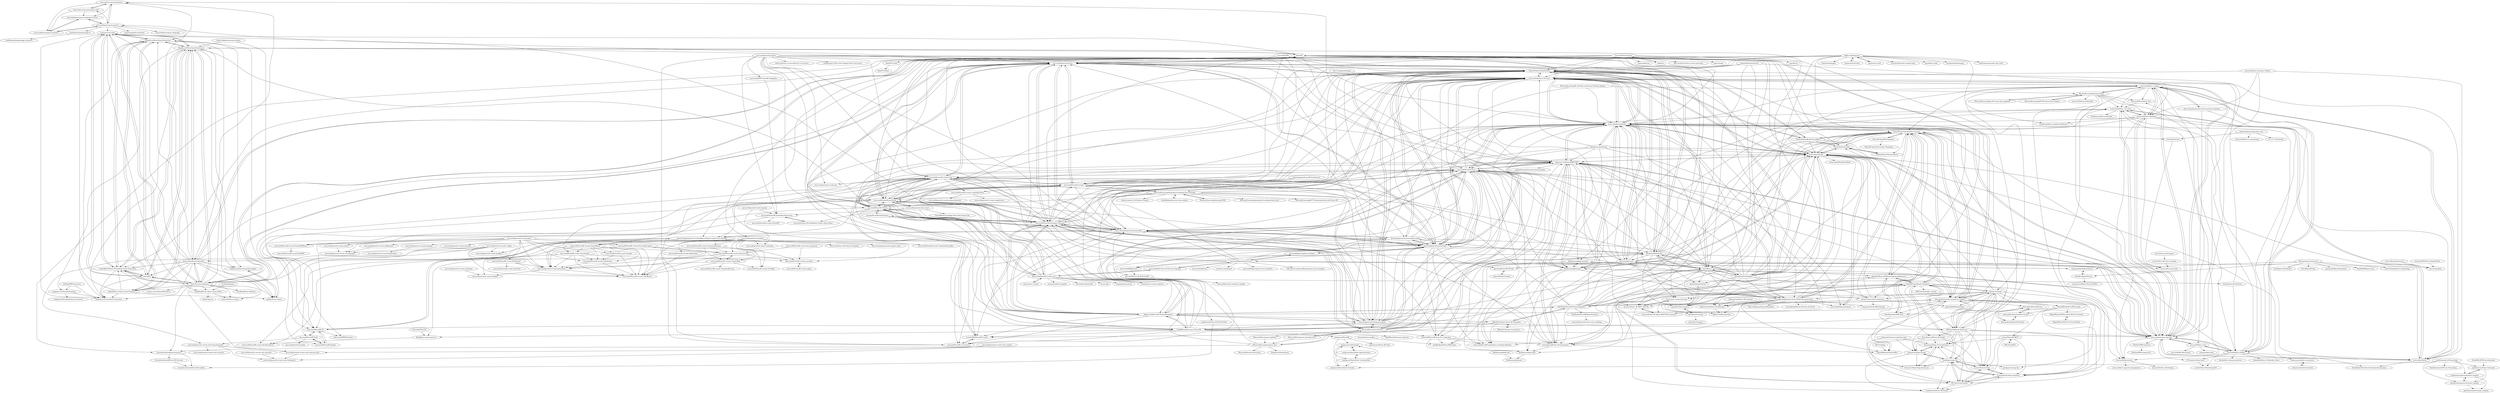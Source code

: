 digraph G {
"microsoft/vscode-powerquery" -> "microsoft/vscode-powerquery-sdk"
"microsoft/vscode-powerquery" -> "microsoft/powerquery-parser"
"microsoft/vscode-powerquery" -> "microsoft/powerquery-formatter"
"microsoft/vscode-powerquery" -> "microsoft/powerquery-language-services"
"microsoft/vscode-powerquery" -> "Hugoberry/PowerQueryFunctional"
"mukunku/ParquetViewer" -> "TabularEditor/TabularEditor" ["e"=1]
"mukunku/ParquetViewer" -> "microsoft/Analysis-Services" ["e"=1]
"mukunku/ParquetViewer" -> "sql-bi/Bravo" ["e"=1]
"mukunku/ParquetViewer" -> "microsoft/Fabric-Readiness" ["e"=1]
"mukunku/ParquetViewer" -> "sql-bi/VertiPaq-Analyzer" ["e"=1]
"microsoft/charticulator" -> "deneb-viz/deneb"
"microsoft/charticulator" -> "vega/lyra" ["e"=1]
"microsoft/charticulator" -> "microsoft/PowerBI-visuals"
"microsoft/charticulator" -> "microsoft/PowerBI-visuals-tools"
"microsoft/charticulator" -> "microsoft/timelinestoryteller"
"microsoft/charticulator" -> "TabularEditor/TabularEditor"
"microsoft/charticulator" -> "zBritva/charticulator-visual-community"
"microsoft/charticulator" -> "vega/voyager" ["e"=1]
"microsoft/charticulator" -> "microsoft/DataConnectors"
"microsoft/charticulator" -> "microsoft/Analysis-Services"
"microsoft/charticulator" -> "microsoft/PowerBI-JavaScript"
"microsoft/charticulator" -> "deldersveld/PowerBI-ThemeTemplates"
"microsoft/charticulator" -> "vega/falcon" ["e"=1]
"microsoft/charticulator" -> "vega/vegafusion" ["e"=1]
"microsoft/charticulator" -> "microsoft/pbiworkshops"
"sql-bi/DaxDateTemplate" -> "DaxStudio/DaxStudio"
"sql-bi/DaxDateTemplate" -> "TabularEditor/TabularEditor"
"sql-bi/DaxDateTemplate" -> "sql-bi/Bravo"
"sql-bi/DaxDateTemplate" -> "ImkeF/M"
"sql-bi/DaxDateTemplate" -> "sql-bi/AnalyzeInExcel"
"sql-bi/DaxDateTemplate" -> "didierterrien/Power-BI-Sidetools"
"sql-bi/DaxDateTemplate" -> "TabularEditor/Scripts"
"sql-bi/DaxDateTemplate" -> "sql-bi/Contoso-Data-Generator"
"sql-bi/DaxDateTemplate" -> "microsoft/pbiworkshops"
"sql-bi/DaxDateTemplate" -> "marclelijveld/External-Tools-Model-Documentation"
"sql-bi/DaxDateTemplate" -> "m-kovalsky/Tabular"
"sql-bi/DaxDateTemplate" -> "microsoft/Analysis-Services"
"sql-bi/DaxDateTemplate" -> "microsoft/DataConnectors"
"sql-bi/DaxDateTemplate" -> "DevScope/powerbi-powershell-modules"
"sql-bi/DaxDateTemplate" -> "migueesc123/PowerBIRESTAPI"
"MicrosoftDocs/power-automate-docs" -> "MicrosoftDocs/powerquery-docs" ["e"=1]
"MicrosoftDocs/power-automate-docs" -> "MicrosoftDocs/powerbi-docs" ["e"=1]
"NajiElKotob/Awesome-Power-BI" -> "deldersveld/PowerBI-ThemeTemplates"
"NajiElKotob/Awesome-Power-BI" -> "avontd2868/PowerBI-visuals"
"NajiElKotob/Awesome-Power-BI" -> "microsoft/PowerBI-Icons"
"NajiElKotob/Awesome-Power-BI" -> "microsoft/powerbi-desktop-samples"
"NajiElKotob/Awesome-Power-BI" -> "sql-bi/Bravo"
"NajiElKotob/Awesome-Power-BI" -> "Rulikkk/awesome-power-bi"
"NajiElKotob/Awesome-Power-BI" -> "microsoft/PowerBI-Developer-Samples"
"NajiElKotob/Awesome-Power-BI" -> "microsoft/pbiworkshops"
"NajiElKotob/Awesome-Power-BI" -> "ImkeF/M"
"NajiElKotob/Awesome-Power-BI" -> "NajiElKotob/Awesome-Datasets"
"NajiElKotob/Awesome-Power-BI" -> "DaxStudio/DaxStudio"
"NajiElKotob/Awesome-Power-BI" -> "data-goblin/powerbi-macguyver-toolbox"
"NajiElKotob/Awesome-Power-BI" -> "migueesc123/PowerBIRESTAPI"
"NajiElKotob/Awesome-Power-BI" -> "melqassas/PowerBI"
"NajiElKotob/Awesome-Power-BI" -> "xornand/PowerBI-visuals-docs"
"microsoft/powerbi-desktop-samples" -> "microsoft/PowerBI-Developer-Samples"
"microsoft/powerbi-desktop-samples" -> "microsoft/pbiworkshops"
"microsoft/powerbi-desktop-samples" -> "TabularEditor/TabularEditor"
"microsoft/powerbi-desktop-samples" -> "microsoft/PowerBI-Icons"
"microsoft/powerbi-desktop-samples" -> "microsoft/Analysis-Services"
"microsoft/powerbi-desktop-samples" -> "MicrosoftDocs/powerbi-docs"
"microsoft/powerbi-desktop-samples" -> "microsoft/PowerBI-JavaScript"
"microsoft/powerbi-desktop-samples" -> "NajiElKotob/Awesome-Power-BI"
"microsoft/powerbi-desktop-samples" -> "deldersveld/PowerBI-ThemeTemplates"
"microsoft/powerbi-desktop-samples" -> "microsoft/powerbi-powershell"
"microsoft/powerbi-desktop-samples" -> "DaxStudio/DaxStudio"
"microsoft/powerbi-desktop-samples" -> "microsoft/PowerBI-visuals-tools"
"microsoft/powerbi-desktop-samples" -> "PBI-David/Deneb-Showcase"
"microsoft/powerbi-desktop-samples" -> "microsoft/DataConnectors"
"microsoft/powerbi-desktop-samples" -> "sql-bi/Bravo"
"deldersveld/PowerBI-ThemeTemplates" -> "microsoft/PowerBI-Icons"
"deldersveld/PowerBI-ThemeTemplates" -> "MattRudy/PowerBI-ThemeTemplates"
"deldersveld/PowerBI-ThemeTemplates" -> "NajiElKotob/Awesome-Power-BI"
"deldersveld/PowerBI-ThemeTemplates" -> "avontd2868/PowerBI-visuals"
"deldersveld/PowerBI-ThemeTemplates" -> "microsoft/PowerBI-Developer-Samples"
"deldersveld/PowerBI-ThemeTemplates" -> "microsoft/pbiworkshops"
"deldersveld/PowerBI-ThemeTemplates" -> "xornand/PowerBI-visuals-docs"
"deldersveld/PowerBI-ThemeTemplates" -> "microsoft/powerbi-desktop-samples"
"deldersveld/PowerBI-ThemeTemplates" -> "Azure-Samples/powerbi-powershell"
"deldersveld/PowerBI-ThemeTemplates" -> "migueesc123/PowerBIRESTAPI"
"deldersveld/PowerBI-ThemeTemplates" -> "TabularEditor/TabularEditor"
"deldersveld/PowerBI-ThemeTemplates" -> "microsoft/PowerBI-JavaScript"
"deldersveld/PowerBI-ThemeTemplates" -> "microsoft/PowerBI-visuals-tools"
"deldersveld/PowerBI-ThemeTemplates" -> "data-goblin/powerbi-macguyver-toolbox"
"deldersveld/PowerBI-ThemeTemplates" -> "OfficeDev/Project-Power-BI-Templates"
"microsoft/CDM" -> "microsoft/Analysis-Services" ["e"=1]
"microsoft/CDM" -> "microsoft/DataConnectors" ["e"=1]
"microsoft/CDM" -> "TabularEditor/TabularEditor" ["e"=1]
"microsoft/CDM" -> "microsoft/PowerBI-Developer-Samples" ["e"=1]
"microsoft/CDM" -> "microsoft/powerbi-desktop-samples" ["e"=1]
"microsoft/CDM" -> "microsoft/PowerBI-visuals" ["e"=1]
"ilich/MvcReportViewer" -> "alanjuden/MvcReportViewer"
"ilich/MvcReportViewer" -> "armanio123/ReportViewerForMvc"
"gsimardnet/PowerQueryNet" -> "Hugoberry/PowerQueryExtensions"
"gsimardnet/PowerQueryNet" -> "microsoft/powerquery-parser"
"gsimardnet/PowerQueryNet" -> "KiaraGrouwstra/pquery"
"gsimardnet/PowerQueryNet" -> "sio/LibPQ"
"gsimardnet/PowerQueryNet" -> "acaprojects/m-tools"
"gsimardnet/PowerQueryNet" -> "ImkeF/M"
"gsimardnet/PowerQueryNet" -> "getkks/Power-Query"
"gsimardnet/PowerQueryNet" -> "Hugoberry/PowerQueryFunctional"
"gsimardnet/PowerQueryNet" -> "Hugoberry/PowerQueryConnectors"
"gsimardnet/PowerQueryNet" -> "microsoft/vscode-powerquery"
"gsimardnet/PowerQueryNet" -> "hohlick/Power-Query-Excel-Formats"
"gsimardnet/PowerQueryNet" -> "tnclark8012/Power-BI-Desktop-Query-Extensions"
"gsimardnet/PowerQueryNet" -> "Hugoberry/PowerQueryDecompiler"
"gsimardnet/PowerQueryNet" -> "microsoft/DataConnectors"
"gsimardnet/PowerQueryNet" -> "camwally/Power-Query"
"Rulikkk/awesome-power-bi" -> "microsoft/PowerBI-visuals-AttributeSlicer"
"microsoft/powerbi-powershell" -> "Azure-Samples/powerbi-powershell"
"microsoft/powerbi-powershell" -> "microsoft/Analysis-Services"
"microsoft/powerbi-powershell" -> "DevScope/powerbi-powershell-modules"
"microsoft/powerbi-powershell" -> "migueesc123/PowerBIRESTAPI"
"microsoft/powerbi-powershell" -> "TabularEditor/TabularEditor"
"microsoft/powerbi-powershell" -> "microsoft/PowerBI-Tools-For-Capacities"
"microsoft/powerbi-powershell" -> "microsoft/pbiworkshops"
"microsoft/powerbi-powershell" -> "microsoft/PowerBI-Icons"
"microsoft/powerbi-powershell" -> "DaxStudio/DaxStudio"
"microsoft/powerbi-powershell" -> "MicrosoftDocs/powerbi-docs"
"microsoft/powerbi-powershell" -> "microsoft/ReportingServicesTools" ["e"=1]
"microsoft/powerbi-powershell" -> "microsoft/PowerBI-visuals-tools"
"microsoft/powerbi-powershell" -> "marclelijveld/Power-BI-Automation"
"microsoft/powerbi-powershell" -> "microsoft/PowerBI-LogAnalytics-Template-Reports"
"microsoft/powerbi-powershell" -> "microsoft/DataConnectors"
"microsoft/Azure_Synapse_Toolbox" -> "microsoft/semantic-link-labs" ["e"=1]
"microsoft/Azure_Synapse_Toolbox" -> "microsoft/Analysis-Services" ["e"=1]
"microsoft/Azure_Synapse_Toolbox" -> "m-kovalsky/Fabric" ["e"=1]
"microsoft/Azure_Synapse_Toolbox" -> "microsoft/Fabric-Readiness" ["e"=1]
"aprildunnam/Power-Automate" -> "aprildunnam/powerplatform-samples"
"aprildunnam/Power-Automate" -> "aprildunnam/powerautomate-samples"
"ImkeF/M-Guide" -> "ImkeF/Utilities"
"microsoft/pbiworkshops" -> "microsoft/PowerBI-Icons"
"microsoft/pbiworkshops" -> "m-kovalsky/Tabular"
"microsoft/pbiworkshops" -> "microsoft/semantic-link-labs"
"microsoft/pbiworkshops" -> "RuiRomano/pbimonitor"
"microsoft/pbiworkshops" -> "pbiaf/powerbiadoption"
"microsoft/pbiworkshops" -> "microsoft/Analysis-Services"
"microsoft/pbiworkshops" -> "migueesc123/PowerBIRESTAPI"
"microsoft/pbiworkshops" -> "m-kovalsky/Fabric"
"microsoft/pbiworkshops" -> "marclelijveld/Power-BI-Automation"
"microsoft/pbiworkshops" -> "data-goblin/powerbi-macguyver-toolbox"
"microsoft/pbiworkshops" -> "microsoft/powerbi-powershell"
"microsoft/pbiworkshops" -> "PowerBI-tips/TabularEditor-Scripts"
"microsoft/pbiworkshops" -> "TabularEditor/TabularEditor"
"microsoft/pbiworkshops" -> "marclelijveld/External-Tools-Model-Documentation"
"microsoft/pbiworkshops" -> "ImkeF/M"
"TabularEditor/BestPracticeRules" -> "TabularEditor/Scripts"
"TabularEditor/BestPracticeRules" -> "TabularEditor/TabularEditor3"
"TabularEditor/BestPracticeRules" -> "PowerBI-tips/TabularEditor-Scripts"
"TabularEditor/BestPracticeRules" -> "m-kovalsky/Tabular"
"TabularEditor/BestPracticeRules" -> "TabularEditor/TabularEditor"
"TabularEditor/BestPracticeRules" -> "microsoft/Analysis-Services"
"microsoft/RdlMigration" -> "microsoft/Power-BI-ALM-Toolkit"
"microsoft/MDE-PowerBI-Templates" -> "microsoft/PowerBI-Embedded-Showcases" ["e"=1]
"MicrosoftDocs/powerbi-docs" -> "microsoft/powerbi-powershell"
"MicrosoftDocs/powerbi-docs" -> "MicrosoftDocs/powerquery-docs"
"MicrosoftDocs/powerbi-docs" -> "microsoft/powerbi-desktop-samples"
"MicrosoftDocs/powerbi-docs" -> "MicrosoftDocs/power-automate-docs" ["e"=1]
"MicrosoftDocs/powerbi-docs" -> "microsoft/Analysis-Services"
"MicrosoftDocs/powerbi-docs" -> "MicrosoftDocs/power-platform" ["e"=1]
"MicrosoftDocs/powerbi-docs" -> "microsoft/pbiworkshops"
"MicrosoftDocs/powerbi-docs" -> "microsoft/PowerBI-Developer-Samples"
"MicrosoftDocs/powerbi-docs" -> "microsoft/PowerBI-Icons"
"MicrosoftDocs/powerbi-docs" -> "Azure-Samples/powerbi-powershell"
"MicrosoftDocs/powerbi-docs" -> "TabularEditor/TabularEditor"
"MicrosoftDocs/powerbi-docs" -> "migueesc123/PowerBIRESTAPI"
"MicrosoftDocs/powerbi-docs" -> "m-kovalsky/Tabular"
"MicrosoftDocs/powerbi-docs" -> "microsoft/PowerBI-Tools-For-Capacities"
"MicrosoftDocs/powerbi-docs" -> "microsoft/semantic-link-labs"
"nbrown02/FlowViz" -> "Rulikkk/awesome-power-bi" ["e"=1]
"microsoft/PowerBI-Tools-For-Capacities" -> "microsoft/PowerBI-LogAnalytics-Template-Reports"
"microsoft/PowerBI-Tools-For-Capacities" -> "marclelijveld/Power-BI-Automation"
"microsoft/PowerBI-Tools-For-Capacities" -> "microsoft/Analysis-Services"
"microsoft/PowerBI-Tools-For-Capacities" -> "RuiRomano/pbiscripts"
"microsoft/PowerBI-Tools-For-Capacities" -> "justBlindbaek/PowerBIMonitor"
"itsnotaboutthecell/powerquerym" -> "itsnotaboutthecell/PowerBI-cmdlets"
"itsnotaboutthecell/powerquerym" -> "itsnotaboutthecell/Power-BI-Sessions"
"mbilling/PBIConnectors" -> "migueesc123/YoutubeAnalytics"
"mbilling/PBIConnectors" -> "Hugoberry/PowerQueryConnectors"
"maxim-uvarov/PowerBI-book-ru" -> "tnclark8012/Power-BI-Desktop-Query-Extensions"
"microsoft/SQLServerSpatialTools" -> "microsoft/sqldev"
"gramener/visual-vocabulary-vega" -> "Giammaria/Vega-Lite-Techniques"
"gramener/visual-vocabulary-vega" -> "Flynnxx1/Deneb-Vega-Showcase"
"gramener/visual-vocabulary-vega" -> "Giammaria/Vega-Visuals"
"microsoft/PowerBI-visuals-PowerKPIMatrix" -> "microsoft/PowerBI-visuals-MultiKPI"
"yehoshuadimarsky/python-ssas" -> "S-C-O-U-T/Pyadomd"
"yehoshuadimarsky/python-ssas" -> "akavalar/SSAS-on-a-shoestring"
"yehoshuadimarsky/python-ssas" -> "Curts0/PyTabular"
"didierterrien/Power-BI-assistant" -> "didierterrien/Power-BI-Sidetools"
"IvanBond/Power-Query-Cheat-Sheet" -> "camwally/Power-Query"
"IvanBond/Power-Query-Cheat-Sheet" -> "ImkeF/pquery"
"microsoft/powerquery-parser" -> "microsoft/powerquery-language-services"
"microsoft/powerquery-parser" -> "microsoft/powerquery-formatter"
"microsoft/powerquery-parser" -> "microsoft/vscode-powerquery"
"microsoft/powerquery-parser" -> "acaprojects/m-tools"
"microsoft/powerquery-parser" -> "microsoft/vscode-powerquery-sdk"
"microsoft/powerquery-parser" -> "mogulargmbh/m-formatter"
"microsoft/powerquery-parser" -> "microsoft/powerquery-language"
"microsoft/powerquery-parser" -> "nimblelearn/datapackage-m"
"microsoft/Power-BI-ALM-Toolkit" -> "microsoft/powerbi-migration-sample"
"sio/LibPQ" -> "Hugoberry/PowerQueryExtensions"
"sio/LibPQ" -> "acaprojects/m-tools"
"sio/LibPQ" -> "KiaraGrouwstra/pquery"
"sio/LibPQ" -> "Hugoberry/PowerQueryFunctional"
"sio/LibPQ" -> "tnclark8012/Power-BI-Desktop-Query-Extensions"
"sio/LibPQ" -> "Hugoberry/PowerQueryConnectors"
"dubravcik/pbixrefresher-python" -> "dubravcik/PBIXRefresher"
"dubravcik/pbixrefresher-python" -> "Hugoberry/PowerQueryExtensions"
"hohlick/Power-Query-Excel-Formats" -> "Hugoberry/PowerQueryFunctional"
"hohlick/Power-Query-Excel-Formats" -> "Hugoberry/PowerQueryExtensions"
"hohlick/Power-Query-Excel-Formats" -> "getkks/Power-Query"
"hohlick/Power-Query-Excel-Formats" -> "tnclark8012/Power-BI-Desktop-Query-Extensions"
"hohlick/Power-Query-Excel-Formats" -> "acaprojects/m-tools"
"hohlick/Power-Query-Excel-Formats" -> "Hugoberry/PowerQueryConnectors"
"Hugoberry/PowerQueryFunctional" -> "acaprojects/m-tools"
"Hugoberry/PowerQueryFunctional" -> "Hugoberry/PowerQueryExtensions"
"Hugoberry/PowerQueryFunctional" -> "Hugoberry/PowerQueryDecompiler"
"Hugoberry/PowerQueryFunctional" -> "tnclark8012/Power-BI-Desktop-Query-Extensions"
"Hugoberry/PowerQueryFunctional" -> "sio/LibPQ"
"Hugoberry/PowerQueryFunctional" -> "Hugoberry/PowerQueryConnectors"
"Hugoberry/PowerQueryFunctional" -> "getkks/Power-Query"
"Hugoberry/PowerQueryFunctional" -> "hohlick/Power-Query-Excel-Formats"
"Hugoberry/PowerQueryDecompiler" -> "getkks/Power-Query"
"getkks/Power-Query" -> "Hugoberry/PowerQueryDecompiler"
"Azure/Azure-DataFactory" -> "microsoft/Analysis-Services" ["e"=1]
"Azure/Azure-DataFactory" -> "microsoft/fabric-toolbox" ["e"=1]
"MicrosoftDocs/power-platform" -> "MicrosoftDocs/powerquery-docs" ["e"=1]
"microsoft/vscode-jupyter" -> "microsoft/vscode-data-wrangler" ["e"=1]
"TabularEditor/Scripts" -> "TabularEditor/TabularEditor3"
"TabularEditor/Scripts" -> "m-kovalsky/Tabular"
"m-kovalsky/Tabular" -> "PowerBI-tips/TabularEditor-Scripts"
"m-kovalsky/Tabular" -> "m-kovalsky/ReportAnalyzer"
"m-kovalsky/Tabular" -> "TabularEditor/Scripts"
"m-kovalsky/Tabular" -> "sql-bi/VertiPaq-Analyzer"
"m-kovalsky/Tabular" -> "RuiRomano/pbimonitor"
"m-kovalsky/Tabular" -> "microsoft/Analysis-Services"
"m-kovalsky/Tabular" -> "migueesc123/PowerBIRESTAPI"
"m-kovalsky/Tabular" -> "microsoft/semantic-link-labs"
"m-kovalsky/Tabular" -> "marclelijveld/Power-BI-Automation"
"m-kovalsky/Tabular" -> "m-kovalsky/ModelAutoBuild"
"m-kovalsky/Tabular" -> "microsoft/pbiworkshops"
"m-kovalsky/Tabular" -> "DaveRuijter/BestPracticeAnalyzerAutomation"
"lkosson/reportviewercore" -> "amh1979/AspNetCore.Reporting"
"lkosson/reportviewercore" -> "alanjuden/MvcReportViewer"
"lkosson/reportviewercore" -> "FastReports/FastReport" ["e"=1]
"lkosson/reportviewercore" -> "ilich/MvcReportViewer"
"lkosson/reportviewercore" -> "Tewr/BlazorWorker" ["e"=1]
"lkosson/reportviewercore" -> "anmcgrath/BlazorDatasheet" ["e"=1]
"lkosson/reportviewercore" -> "VahidN/PdfReport.Core" ["e"=1]
"KiaraGrouwstra/pquery" -> "sio/LibPQ"
"KiaraGrouwstra/pquery" -> "tnclark8012/Power-BI-Desktop-Query-Extensions"
"KiaraGrouwstra/pquery" -> "Hugoberry/PowerQueryExtensions"
"KiaraGrouwstra/pquery" -> "acaprojects/m-tools"
"KiaraGrouwstra/pquery" -> "ImkeF/M"
"KiaraGrouwstra/pquery" -> "Hugoberry/PowerQueryFunctional"
"KiaraGrouwstra/pquery" -> "IvanBond/Power-Refresh"
"KiaraGrouwstra/pquery" -> "hohlick/Power-Query-Excel-Formats"
"KiaraGrouwstra/pquery" -> "gsimardnet/PowerQueryNet"
"KiaraGrouwstra/pquery" -> "getkks/Power-Query"
"KiaraGrouwstra/pquery" -> "microsoft/DataConnectors"
"KiaraGrouwstra/pquery" -> "camwally/Power-Query"
"KiaraGrouwstra/pquery" -> "itsnotaboutthecell/powerquerym"
"KiaraGrouwstra/pquery" -> "maxim-uvarov/PowerBI-book-ru"
"KiaraGrouwstra/pquery" -> "IvanBond/Power-Query-Cheat-Sheet"
"pbi-tools/pbi-tools" -> "microsoft/vscode-tmdl"
"pbi-tools/pbi-tools" -> "marclelijveld/Power-BI-Automation"
"pbi-tools/pbi-tools" -> "RuiRomano/pbimonitor"
"pbi-tools/pbi-tools" -> "migueesc123/PowerBIRESTAPI"
"pbi-tools/pbi-tools" -> "m-kovalsky/Tabular"
"pbi-tools/pbi-tools" -> "m-kovalsky/fabric_cat_tools"
"pbi-tools/pbi-tools" -> "microsoft/Analysis-Services"
"pbi-tools/pbi-tools" -> "PowerBI-tips/TabularEditor-Scripts"
"pbi-tools/pbi-tools" -> "microsoft/PowerBI-Tools-For-Capacities"
"pbi-tools/pbi-tools" -> "TabularEditor/TabularEditor"
"pbi-tools/pbi-tools" -> "microsoft/pbiworkshops"
"pbi-tools/pbi-tools" -> "gbrueckl/PowerBI-VSCode"
"pbi-tools/pbi-tools" -> "sql-bi/Bravo"
"pbi-tools/pbi-tools" -> "didierterrien/Power-BI-Sidetools"
"pbi-tools/pbi-tools" -> "marclelijveld/External-Tools-Model-Documentation"
"Azure-Samples/modern-data-warehouse-dataops" -> "microsoft/fabric-samples" ["e"=1]
"Azure-Samples/modern-data-warehouse-dataops" -> "microsoft/semantic-link-labs" ["e"=1]
"Azure-Samples/modern-data-warehouse-dataops" -> "microsoft/fabric-toolbox" ["e"=1]
"tnclark8012/Power-BI-Desktop-Query-Extensions" -> "Hugoberry/PowerQueryExtensions"
"tnclark8012/Power-BI-Desktop-Query-Extensions" -> "Hugoberry/PowerQueryFunctional"
"tnclark8012/Power-BI-Desktop-Query-Extensions" -> "acaprojects/m-tools"
"tnclark8012/Power-BI-Desktop-Query-Extensions" -> "KiaraGrouwstra/pquery"
"tnclark8012/Power-BI-Desktop-Query-Extensions" -> "sio/LibPQ"
"tnclark8012/Power-BI-Desktop-Query-Extensions" -> "Hugoberry/PowerQueryConnectors"
"stephbruno/Power-BI-Field-Finder" -> "itsnotaboutthecell/PowerBI-cmdlets"
"didierterrien/Power-BI-Sidetools" -> "MikeCarlo/BusinessOps"
"pbiaf/powerbiadoption" -> "microsoft/pbiworkshops"
"pbiaf/powerbiadoption" -> "migueesc123/PowerBIRESTAPI"
"pbiaf/powerbiadoption" -> "m-kovalsky/Tabular"
"pbiaf/powerbiadoption" -> "microsoft/Analysis-Services"
"pbiaf/powerbiadoption" -> "m-kovalsky/ReportAnalyzer"
"pbiaf/powerbiadoption" -> "RuiRomano/pbimonitor"
"pbiaf/powerbiadoption" -> "microsoft/RdlMigration"
"pbiaf/powerbiadoption" -> "microsoft/semantic-link-labs"
"pbiaf/powerbiadoption" -> "microsoft/PowerBI-Icons"
"sql-bi/AnalyzeInExcel" -> "sql-bi/DaxFormatter"
"sql-bi/AnalyzeInExcel" -> "MikeCarlo/BusinessOps"
"microsoft/Power-BI-Embedded-Contoso-Sales-Demo" -> "microsoft/PowerBI-Embedded-Showcases"
"OfficeDev/Project-Accelerator" -> "OfficeDev/Project-Power-BI-Templates"
"microsoft/powerbi-client-react" -> "microsoft/PowerBI-JavaScript"
"microsoft/powerbi-client-react" -> "microsoft/Power-BI-Embedded-Contoso-Sales-Demo"
"microsoft/powerbi-client-react" -> "microsoft/PowerBI-Embedded-Showcases"
"microsoft/powerbi-client-react" -> "microsoft/PowerBI-Developer-Samples"
"microsoft/powerbi-client-react" -> "PowerBiDevCamp/App-Owns-Data-Starter-Kit"
"melqassas/PowerBI" -> "JaySumners/Power-BI-Tools"
"melqassas/PowerBI" -> "melqassas/CodeSamples"
"melqassas/PowerBI" -> "melqassas/SharePoint-Customization"
"itsnotaboutthecell/Power-BI-Sessions" -> "itsnotaboutthecell/PowerBI-cmdlets"
"MicrosoftDocs/powerquery-docs" -> "Hugoberry/PowerQueryExtensions"
"MicrosoftDocs/powerquery-docs" -> "microsoft/powerquery-parser"
"MicrosoftDocs/powerquery-docs" -> "microsoft/vscode-powerquery"
"MicrosoftDocs/powerquery-docs" -> "itsnotaboutthecell/powerquerym"
"MicrosoftDocs/powerquery-docs" -> "MicrosoftDocs/bi-shared-docs"
"MicrosoftDocs/powerquery-docs" -> "Hugoberry/PowerQuery"
"Azure-Samples/Synapse" -> "microsoft/Analysis-Services" ["e"=1]
"aprildunnam/ListFormatting" -> "aprildunnam/Power-Automate"
"aprildunnam/ListFormatting" -> "aprildunnam/powerplatform-samples"
"aprildunnam/ListFormatting" -> "aprildunnam/powerautomate-samples"
"aprildunnam/ListFormatting" -> "SumitKanchan4/SP-List-Formatting"
"aprildunnam/ListFormatting" -> "melqassas/SharePoint-Formulas"
"melqassas/SharePoint-Customization" -> "melqassas/CodeSamples"
"melqassas/SharePoint-Customization" -> "melqassas/SharePoint-Administration"
"melqassas/SharePoint-Customization" -> "melqassas/SharePoint-Formulas"
"melqassas/SharePoint-Administration" -> "melqassas/CodeSamples"
"melqassas/SharePoint-Administration" -> "melqassas/SharePoint-Customization"
"melqassas/CodeSamples" -> "melqassas/SharePoint-Administration"
"melqassas/CodeSamples" -> "melqassas/SharePoint-Formulas"
"melqassas/SharePoint-Formulas" -> "melqassas/CodeSamples"
"sql-bi/VertiPaq-Analyzer" -> "sql-bi/DaxFormatter"
"sql-bi/VertiPaq-Analyzer" -> "m-kovalsky/Tabular"
"marclelijveld/Power-BI-Automation" -> "RuiRomano/pbiscripts"
"marclelijveld/Power-BI-Automation" -> "migueesc123/PowerBIRESTAPI"
"marclelijveld/Power-BI-Automation" -> "JamesDBartlett3/PowerBits"
"microsoft/powerquery-formatter" -> "microsoft/powerquery-language-services"
"microsoft/powerquery-formatter" -> "microsoft/powerquery-parser"
"marclelijveld/External-Tools-Model-Documentation" -> "TabularEditor/Scripts"
"marclelijveld/External-Tools-Model-Documentation" -> "m-kovalsky/ReportAnalyzer"
"marclelijveld/External-Tools-Model-Documentation" -> "marclelijveld/Power-BI-Automation"
"marclelijveld/External-Tools-Model-Documentation" -> "PowerBI-tips/TabularEditor-Scripts"
"marclelijveld/External-Tools-Model-Documentation" -> "migueesc123/PowerBIRESTAPI"
"marclelijveld/External-Tools-Model-Documentation" -> "sql-bi/VertiPaq-Analyzer"
"marclelijveld/External-Tools-Model-Documentation" -> "marclelijveld/Power-BI-Icons-Archived"
"marclelijveld/External-Tools-Model-Documentation" -> "m-kovalsky/Tabular"
"marclelijveld/External-Tools-Model-Documentation" -> "MikeCarlo/BusinessOps"
"marclelijveld/External-Tools-Model-Documentation" -> "didierterrien/Power-BI-Sidetools"
"marclelijveld/External-Tools-Model-Documentation" -> "MarcusWegener/Export2Dataflow"
"marclelijveld/External-Tools-Model-Documentation" -> "samaguire/PowerBINotebooks"
"microsoft/powerquery-language-services" -> "microsoft/powerquery-parser"
"microsoft/powerquery-language-services" -> "microsoft/powerquery-formatter"
"DaxStudio/DaxStudio" -> "TabularEditor/TabularEditor"
"DaxStudio/DaxStudio" -> "microsoft/Analysis-Services"
"DaxStudio/DaxStudio" -> "sql-bi/Bravo"
"DaxStudio/DaxStudio" -> "sql-bi/DaxDateTemplate"
"DaxStudio/DaxStudio" -> "microsoft/DataConnectors"
"DaxStudio/DaxStudio" -> "microsoft/powerbi-powershell"
"DaxStudio/DaxStudio" -> "microsoft/pbiworkshops"
"DaxStudio/DaxStudio" -> "pbi-tools/pbi-tools"
"DaxStudio/DaxStudio" -> "ImkeF/M"
"DaxStudio/DaxStudio" -> "m-kovalsky/Tabular"
"DaxStudio/DaxStudio" -> "gsimardnet/PowerQueryNet"
"DaxStudio/DaxStudio" -> "microsoft/PowerBI-Icons"
"DaxStudio/DaxStudio" -> "sql-bi/AnalyzeInExcel"
"DaxStudio/DaxStudio" -> "microsoft/semantic-link-labs"
"DaxStudio/DaxStudio" -> "sql-bi/VertiPaq-Analyzer"
"TabularEditor/TabularEditor3" -> "TabularEditor/Scripts"
"microsoft/powerbi-jupyter" -> "microsoft/PowerBI-Icons"
"microsoft/powerbi-jupyter" -> "microsoft/pbiworkshops"
"microsoft/powerbi-jupyter" -> "microsoft/PowerBI-visuals-tools"
"microsoft/powerbi-jupyter" -> "Azure-Samples/powerbi-powershell"
"microsoft/powerbi-jupyter" -> "microsoft/MDE-PowerBI-Templates" ["e"=1]
"microsoft/powerbi-jupyter" -> "microsoft/powerbi-powershell"
"microsoft/powerbi-jupyter" -> "karim-aly/intro-to-tensorflow-for-ai-coursera" ["e"=1]
"microsoft/powerbi-jupyter" -> "microsoft/DataConnectors"
"microsoft/powerbi-jupyter" -> "microsoft/PowerBI-Embedded-Showcases"
"microsoft/powerbi-jupyter" -> "microsoft/PowerBI-JavaScript"
"microsoft/powerbi-jupyter" -> "microsoft/PowerBI-Developer-Samples"
"microsoft/powerbi-jupyter" -> "mahdeslami11/Zero-shot-Singing-Voice-Conversion" ["e"=1]
"microsoft/powerbi-jupyter" -> "xornand/PowerBI-visuals-docs"
"microsoft/powerbi-jupyter" -> "microsoft/powerbi-visuals-api"
"microsoft/powerbi-jupyter" -> "microsoft/PowerBI-CSharp"
"Microsoft/PowerBI-visuals-core" -> "microsoft/PowerBI-visuals"
"Microsoft/PowerBI-visuals-core" -> "microsoft/PowerBI-CSharp"
"Microsoft/PowerBI-visuals-core" -> "Azure/usql" ["e"=1]
"Microsoft/PowerBI-visuals-core" -> "mspnp/elasticsearch" ["e"=1]
"Microsoft/PowerBI-visuals-core" -> "Azure/azure-stream-analytics" ["e"=1]
"Microsoft/PowerBI-visuals-core" -> "microsoft/PowerBI-JavaScript"
"Microsoft/PowerBI-visuals-core" -> "DevScope/powerbi-powershell-modules"
"Microsoft/PowerBI-visuals-core" -> "Azure/azure-content" ["e"=1]
"Microsoft/PowerBI-visuals-core" -> "microsoft/SQL-Server-R-Services-Samples" ["e"=1]
"Microsoft/PowerBI-visuals-core" -> "microsoft/DataConnectors"
"Microsoft/PowerBI-visuals-core" -> "streamanalytics/samples" ["e"=1]
"Microsoft/PowerBI-visuals-core" -> "microsoft/PowerBI-visuals-tools"
"Microsoft/PowerBI-visuals-core" -> "Azure/Azure-DataFactory" ["e"=1]
"Microsoft/PowerBI-visuals-core" -> "Azure/AzureDataLake" ["e"=1]
"Microsoft/PowerBI-visuals-core" -> "TabularEditor/TabularEditor"
"DamoBird365/PowerAutomate" -> "aprildunnam/Power-Automate" ["e"=1]
"tirnovar/m-custom-functions" -> "tirnovar/Power_BI_REST_API_PQ"
"tirnovar/m-custom-functions" -> "tirnovar/Power-BI-Admin-REST-API-Connector"
"sql-bi/Bravo" -> "DaxStudio/DaxStudio"
"sql-bi/Bravo" -> "sql-bi/VertiPaq-Analyzer"
"sql-bi/Bravo" -> "TabularEditor/TabularEditor"
"sql-bi/Bravo" -> "sql-bi/Contoso-Data-Generator"
"sql-bi/Bravo" -> "gdeckler/MicrosoftHatesGregsQuickMeasures"
"sql-bi/Bravo" -> "pbi-tools/pbi-tools"
"sql-bi/Bravo" -> "sql-bi/AnalyzeInExcel"
"sql-bi/Bravo" -> "sql-bi/DaxDateTemplate"
"sql-bi/Bravo" -> "data-goblin/powerbi-macguyver-toolbox"
"sql-bi/Bravo" -> "migueesc123/PowerBIRESTAPI"
"sql-bi/Bravo" -> "microsoft/pbiworkshops"
"sql-bi/Bravo" -> "marclelijveld/Power-BI-Automation"
"sql-bi/Bravo" -> "microsoft/PowerBI-Icons"
"sql-bi/Bravo" -> "m-kovalsky/fabric_cat_tools"
"sql-bi/Bravo" -> "marclelijveld/External-Tools-Model-Documentation"
"microsoft/PowerBI-Icons" -> "microsoft/pbiworkshops"
"microsoft/PowerBI-Icons" -> "migueesc123/PowerBIRESTAPI"
"microsoft/PowerBI-Icons" -> "deldersveld/PowerBI-ThemeTemplates"
"microsoft/PowerBI-Icons" -> "Azure-Samples/powerbi-powershell"
"microsoft/PowerBI-Icons" -> "microsoft/powerbi-powershell"
"microsoft/PowerBI-Icons" -> "microsoft/PowerBI-LogAnalytics-Template-Reports"
"microsoft/PowerBI-Icons" -> "microsoft/PowerBI-Developer-Samples"
"microsoft/PowerBI-Icons" -> "microsoft/semantic-link-labs"
"microsoft/PowerBI-Icons" -> "RuiRomano/pbimonitor"
"microsoft/PowerBI-Icons" -> "xornand/PowerBI-visuals-docs"
"microsoft/PowerBI-Icons" -> "marclelijveld/Power-BI-Automation"
"microsoft/PowerBI-Icons" -> "microsoft/PowerBI-visuals-tools"
"microsoft/PowerBI-Icons" -> "data-goblin/powerbi-macguyver-toolbox"
"microsoft/PowerBI-Icons" -> "m-kovalsky/fabric_cat_tools"
"microsoft/PowerBI-Icons" -> "pbi-tools/pbi-tools"
"deneb-viz/deneb" -> "PowerBI-tips/Deneb-Templates"
"deneb-viz/deneb" -> "Giammaria/Vega-Lite-Techniques"
"deneb-viz/deneb" -> "avatorl/Deneb-Vega-Templates"
"deneb-viz/deneb" -> "PBI-DataVizzle/Deneb"
"deneb-viz/deneb" -> "Giammaria/Vega-Visuals"
"deneb-viz/deneb" -> "shadfrigui/vega-lite"
"deneb-viz/deneb" -> "avatorl/DataViz-Vega"
"deneb-viz/deneb" -> "PBI-David/Deneb-Showcase"
"deneb-viz/deneb" -> "marclelijveld/External-Tools-Model-Documentation"
"deneb-viz/deneb" -> "pbidax/DAXDebugOutput"
"deneb-viz/deneb" -> "m-kovalsky/Tabular"
"deneb-viz/deneb" -> "sql-bi/Contoso-Data-Generator"
"deneb-viz/deneb" -> "phanguyenx/vega-lite"
"deneb-viz/deneb" -> "data-goblin/powerbi-macguyver-toolbox"
"deneb-viz/deneb" -> "tirnovar/m-custom-functions"
"DevScope/powerbi-powershell-modules" -> "Azure-Samples/powerbi-powershell"
"DevScope/powerbi-powershell-modules" -> "microsoft/powerbi-powershell"
"DevScope/powerbi-powershell-modules" -> "microsoft/Analysis-Services"
"DevScope/powerbi-powershell-modules" -> "KiaraGrouwstra/pquery"
"DevScope/powerbi-powershell-modules" -> "stephbruno/Power-BI-Field-Finder"
"DevScope/powerbi-powershell-modules" -> "gbrueckl/PowerBI-VSCode"
"DevScope/powerbi-powershell-modules" -> "TabularEditor/TabularEditor"
"DevScope/powerbi-powershell-modules" -> "marclelijveld/External-Tools-Model-Documentation"
"MicrosoftLearning/QueryingT-SQL" -> "MicrosoftLearning/Analyzing-Visualizing-Data-PowerBI" ["e"=1]
"microsoft/PowerBI-Embedded-Showcases" -> "microsoft/Power-BI-Embedded-Contoso-Sales-Demo"
"microsoft/PowerBI-Embedded-Showcases" -> "microsoft/PowerBI-visuals-PowerKPI"
"microsoft/PowerBI-Embedded-Showcases" -> "microsoft/PowerBI-visuals-PowerKPIMatrix"
"RuiRomano/pbimonitor" -> "RuiRomano/pbigtwmonitor"
"RuiRomano/pbimonitor" -> "RuiRomano/pbiscripts"
"RuiRomano/pbimonitor" -> "m-kovalsky/Tabular"
"RuiRomano/pbimonitor" -> "justBlindbaek/PowerBIMonitor"
"RuiRomano/pbimonitor" -> "JamesDBartlett3/PowerBits"
"RuiRomano/pbimonitor" -> "microsoft/semantic-link-labs"
"RuiRomano/pbimonitor" -> "microsoft/pbiworkshops"
"RuiRomano/pbimonitor" -> "migueesc123/PowerBIRESTAPI"
"RuiRomano/pbimonitor" -> "microsoft/PowerBI-LogAnalytics-Template-Reports"
"aprildunnam/powerautomate-samples" -> "aprildunnam/powerapps-samples"
"aprildunnam/powerautomate-samples" -> "aprildunnam/powerplatform-samples"
"aprildunnam/powerplatform-samples" -> "aprildunnam/powerautomate-samples"
"aprildunnam/powerplatform-samples" -> "aprildunnam/Power-Automate"
"aprildunnam/powerplatform-samples" -> "aprildunnam/powerapps-samples"
"IvanBond/pquery" -> "IvanBond/Power-Query-Cheat-Sheet"
"bennyaustin/elt-framework" -> "bennyaustin/fabric-accelerator"
"microsoft/powerbi-client-angular" -> "microsoft/PowerBI-Embedded-Showcases"
"microsoft/powerbi-client-angular" -> "microsoft/powerbi-report-authoring"
"sql-bi/DaxFormatter" -> "sql-bi/DaxTemplate"
"sql-bi/DaxFormatter" -> "sql-bi/VertiPaq-Analyzer"
"RuiRomano/pbidevops" -> "RuiRomano/pbitracer"
"avontd2868/PowerBI-visuals" -> "xornand/PowerBI-visuals-docs"
"avontd2868/PowerBI-visuals" -> "microsoft/PowerBI-visuals-tools"
"MattRudy/PowerBIThemeSolutions" -> "microsoft/powerbi-data-access-auditing"
"Azure/azure-content" -> "Microsoft/PowerBI-visuals-core" ["e"=1]
"microsoft/vscode-powerquery-sdk" -> "microsoft/vscode-powerquery"
"microsoft/vscode-powerquery-sdk" -> "microsoft/powerquery-formatter"
"microsoft/vscode-powerquery-sdk" -> "microsoft/powerquery-language-services"
"microsoft/PowerBI-CSharp" -> "microsoft/PowerBI-JavaScript"
"microsoft/PowerBI-CSharp" -> "microsoft/PowerBI-Developer-Samples"
"microsoft/PowerBI-CSharp" -> "microsoft/PowerBI-visuals"
"microsoft/PowerBI-CSharp" -> "Azure-Samples/powerbi-powershell"
"microsoft/PowerBI-CSharp" -> "microsoft/PowerBI-visuals-tools"
"microsoft/PowerBI-CSharp" -> "Azure-Samples/power-bi-embedded-integrate-report-into-web-app"
"microsoft/PowerBI-CSharp" -> "microsoft/DataConnectors"
"microsoft/PowerBI-CSharp" -> "microsoft/PowerBI-Icons"
"microsoft/PowerBI-CSharp" -> "microsoft/PowerBI-Cli"
"microsoft/PowerBI-CSharp" -> "microsoft/Analysis-Services"
"microsoft/PowerBI-CSharp" -> "mqvida/PowerBI-DataScience"
"microsoft/PowerBI-CSharp" -> "xornand/PowerBI-visuals-docs"
"microsoft/PowerBI-CSharp" -> "microsoft/powerbi-powershell"
"microsoft/PowerBI-CSharp" -> "migueesc123/PowerBIRESTAPI"
"microsoft/PowerBI-CSharp" -> "Microsoft/PowerBI-visuals-core"
"microsoft/PowerBI-JavaScript" -> "microsoft/PowerBI-CSharp"
"microsoft/PowerBI-JavaScript" -> "microsoft/PowerBI-Developer-Samples"
"microsoft/PowerBI-JavaScript" -> "microsoft/PowerBI-visuals-tools"
"microsoft/PowerBI-JavaScript" -> "microsoft/PowerBI-visuals"
"microsoft/PowerBI-JavaScript" -> "microsoft/DataConnectors"
"microsoft/PowerBI-JavaScript" -> "Azure-Samples/powerbi-powershell"
"microsoft/PowerBI-JavaScript" -> "microsoft/powerbi-desktop-samples"
"microsoft/PowerBI-JavaScript" -> "microsoft/powerbi-client-react"
"microsoft/PowerBI-JavaScript" -> "microsoft/PowerBI-Angular"
"microsoft/PowerBI-JavaScript" -> "microsoft/Analysis-Services"
"microsoft/PowerBI-JavaScript" -> "microsoft/PowerBI-Icons"
"microsoft/PowerBI-JavaScript" -> "Azure-Samples/power-bi-embedded-integrate-report-into-web-app"
"microsoft/PowerBI-JavaScript" -> "microsoft/PowerBI-Cli"
"microsoft/PowerBI-JavaScript" -> "TabularEditor/TabularEditor"
"microsoft/PowerBI-JavaScript" -> "microsoft/powerbi-powershell"
"MicrosoftLearning/PL-300-Microsoft-Power-BI-Data-Analyst" -> "MicrosoftLearning/mslearn-fabric" ["e"=1]
"MicrosoftLearning/PL-300-Microsoft-Power-BI-Data-Analyst" -> "microsoft/pbiworkshops" ["e"=1]
"MicrosoftLearning/PL-300-Microsoft-Power-BI-Data-Analyst" -> "microsoft/powerbi-desktop-samples" ["e"=1]
"PowerBI-tips/Deneb-Templates" -> "PBI-DataVizzle/Deneb"
"PowerBI-tips/Deneb-Templates" -> "avatorl/Deneb-Vega-Templates"
"PowerBI-tips/Deneb-Templates" -> "shadfrigui/vega-lite"
"PowerBI-tips/Deneb-Templates" -> "avatorl/DataViz-Vega"
"PowerBI-tips/Deneb-Templates" -> "deneb-viz/deneb"
"PowerBI-tips/Deneb-Templates" -> "Juan-Power-bi/Power-Bi-Deneb"
"PowerBI-tips/Deneb-Templates" -> "gdeckler/MicrosoftHatesGregsQuickMeasures"
"PowerBI-tips/Deneb-Templates" -> "PBI-David/Deneb-Showcase"
"PowerBI-tips/Deneb-Templates" -> "microsoft/PowerBI-LogAnalytics-Template-Reports"
"PowerBI-tips/Deneb-Templates" -> "PowerBI-tips/TabularEditor-Scripts"
"PowerBI-tips/Deneb-Templates" -> "PBI-DataVizzle/pbi_content"
"PowerBI-tips/Deneb-Templates" -> "isinkosemen/Power-BI-Deneb"
"tirnovar/Power_BI_REST_API_PQ" -> "tirnovar/Power-BI-Admin-REST-API-Connector"
"tirnovar/Power_BI_REST_API_PQ" -> "tirnovar/m-custom-functions"
"tirnovar/Power_BI_REST_API_PQ" -> "RuiRomano/pbiscripts"
"MicrosoftLearning/Analyzing-Visualizing-Data-PowerBI" -> "microsoft/PowerBI-visuals"
"MicrosoftLearning/Analyzing-Visualizing-Data-PowerBI" -> "MicrosoftLearning/QueryingT-SQL" ["e"=1]
"MicrosoftLearning/Analyzing-Visualizing-Data-PowerBI" -> "microsoft/PowerBI-Developer-Samples"
"MicrosoftLearning/Analyzing-Visualizing-Data-PowerBI" -> "microsoft/PowerBI-CSharp"
"MicrosoftLearning/Analyzing-Visualizing-Data-PowerBI" -> "MicrosoftLearning/Analyzing-Visualizing-Data-Excel" ["e"=1]
"MicrosoftLearning/Analyzing-Visualizing-Data-PowerBI" -> "microsoft/powerbi-desktop-samples"
"MicrosoftLearning/Analyzing-Visualizing-Data-PowerBI" -> "NajiElKotob/Awesome-Power-BI"
"MicrosoftLearning/Analyzing-Visualizing-Data-PowerBI" -> "MicrosoftLearning/20778-Analyzing-Data-with-Power-BI" ["e"=1]
"MicrosoftLearning/Analyzing-Visualizing-Data-PowerBI" -> "microsoft/PowerBI-JavaScript"
"MicrosoftLearning/Analyzing-Visualizing-Data-PowerBI" -> "utkarsh-yadav1231/Tableau-Projects" ["e"=1]
"MicrosoftLearning/Analyzing-Visualizing-Data-PowerBI" -> "cuttlefishh/python-for-data-analysis" ["e"=1]
"MicrosoftLearning/Analyzing-Visualizing-Data-PowerBI" -> "microsoft/PowerBI-visuals-tools"
"MicrosoftLearning/Analyzing-Visualizing-Data-PowerBI" -> "DaxStudio/DaxStudio"
"MicrosoftLearning/Analyzing-Visualizing-Data-PowerBI" -> "microsoft/Analysis-Services"
"MicrosoftLearning/Analyzing-Visualizing-Data-PowerBI" -> "TabularEditor/TabularEditor"
"PowerBI-tips/TabularEditor-Scripts" -> "m-kovalsky/Tabular"
"PowerBI-tips/TabularEditor-Scripts" -> "TabularEditor/Scripts"
"PowerBI-tips/TabularEditor-Scripts" -> "KornAlexander/PBI-Tools"
"PowerBI-tips/TabularEditor-Scripts" -> "PowerBI-tips/DAX-Templates"
"PowerBI-tips/TabularEditor-Scripts" -> "TabularEditor/TabularEditor3"
"PowerBI-tips/TabularEditor-Scripts" -> "marclelijveld/External-Tools-Model-Documentation"
"PowerBI-tips/TabularEditor-Scripts" -> "tirnovar/Power_BI_REST_API_PQ"
"PowerBI-tips/TabularEditor-Scripts" -> "TabularEditor/BestPracticeRules"
"PowerBI-tips/TabularEditor-Scripts" -> "RuiRomano/pbiscripts"
"PowerBI-tips/TabularEditor-Scripts" -> "gdeckler/MicrosoftHatesGregsQuickMeasures"
"PowerBI-tips/TabularEditor-Scripts" -> "marclelijveld/Power-BI-Automation"
"PowerBI-tips/TabularEditor-Scripts" -> "Curts0/PyTabular"
"PowerBI-tips/TabularEditor-Scripts" -> "JamesDBartlett3/PowerBits"
"PowerBI-tips/TabularEditor-Scripts" -> "PowerBI-tips/Deneb-Templates"
"PowerBI-tips/TabularEditor-Scripts" -> "data-goblin/powerbi-macguyver-toolbox"
"microsoft/PowerBI-Angular" -> "microsoft/PowerBI-Node"
"microsoft/PowerBI-Angular" -> "microsoft/PowerBI-Cli"
"gdeckler/MicrosoftHatesGregsQuickMeasures" -> "PowerBI-tips/Deneb-Templates"
"gdeckler/MicrosoftHatesGregsQuickMeasures" -> "PowerBI-tips/TabularEditor-Scripts"
"gdeckler/MicrosoftHatesGregsQuickMeasures" -> "KornAlexander/PBI-Tools"
"gdeckler/MicrosoftHatesGregsQuickMeasures" -> "tirnovar/m-custom-functions"
"sql-bi/Contoso-Data-Generator" -> "pbidax/DAXDebugOutput"
"sql-bi/Contoso-Data-Generator" -> "samaguire/PowerBINotebooks"
"sql-bi/Contoso-Data-Generator" -> "m-kovalsky/Tabular"
"sql-bi/Contoso-Data-Generator" -> "PowerBI-tips/TabularEditor-Scripts"
"sql-bi/Contoso-Data-Generator" -> "didierterrien/Power-BI-Sidetools"
"RuiRomano/pbiscripts" -> "RuiRomano/pbitracer"
"MattRudy/PowerBI-ThemeTemplates" -> "deldersveld/PowerBI-ThemeTemplates"
"MattRudy/PowerBI-ThemeTemplates" -> "data-goblin/powerbi-macguyver-toolbox"
"MattRudy/PowerBI-ThemeTemplates" -> "PowerBI-tips/Deneb-Templates"
"MattRudy/PowerBI-ThemeTemplates" -> "microsoft/PowerBI-Icons"
"MattRudy/PowerBI-ThemeTemplates" -> "MattRudy/PowerBIThemeSolutions"
"MattRudy/PowerBI-ThemeTemplates" -> "PowerBI-tips/TabularEditor-Scripts"
"MattRudy/PowerBI-ThemeTemplates" -> "microsoft/pbiworkshops"
"MattRudy/PowerBI-ThemeTemplates" -> "marclelijveld/Power-BI-Automation"
"MattRudy/PowerBI-ThemeTemplates" -> "sql-bi/Bravo"
"MattRudy/PowerBI-ThemeTemplates" -> "ImkeF/M"
"MattRudy/PowerBI-ThemeTemplates" -> "m-kovalsky/Tabular"
"MattRudy/PowerBI-ThemeTemplates" -> "migueesc123/PowerBIRESTAPI"
"MattRudy/PowerBI-ThemeTemplates" -> "OfficeDev/Project-Power-BI-Templates"
"MattRudy/PowerBI-ThemeTemplates" -> "gdeckler/MicrosoftHatesGregsQuickMeasures"
"MattRudy/PowerBI-ThemeTemplates" -> "microsoft/PowerBI-visuals-tools"
"PowerBI-tips/DAX-Templates" -> "PowerBI-tips/TabularEditor-Scripts"
"PowerBI-tips/DAX-Templates" -> "PowerBI-tips/Charticulator-Templates"
"PBI-Guy/blog" -> "JamesDBartlett3/PowerBits"
"shadfrigui/vega-lite" -> "PBI-DataVizzle/Deneb"
"shadfrigui/vega-lite" -> "Giammaria/Vega-Visuals"
"shadfrigui/vega-lite" -> "Giammaria/Vega-Lite-Techniques"
"shadfrigui/vega-lite" -> "phanguyenx/vega-lite"
"shadfrigui/vega-lite" -> "avatorl/Deneb-Vega-Templates"
"shadfrigui/vega-lite" -> "Flynnxx1/Deneb-Vega-Showcase"
"shadfrigui/vega-lite" -> "isinkosemen/Power-BI-Deneb"
"shadfrigui/vega-lite" -> "avatorl/DataViz-Vega"
"shadfrigui/vega-lite" -> "PowerBI-tips/Deneb-Templates"
"m-kovalsky/ReportAnalyzer" -> "m-kovalsky/Tabular"
"RuiRomano/pbigtwmonitor" -> "RuiRomano/pbiscripts"
"RuiRomano/pbigtwmonitor" -> "RuiRomano/pbimonitor"
"PBI-DataVizzle/Deneb" -> "isinkosemen/Power-BI-Deneb"
"PBI-DataVizzle/Deneb" -> "avatorl/Deneb-Vega-Templates"
"PBI-DataVizzle/Deneb" -> "shadfrigui/vega-lite"
"PBI-DataVizzle/Deneb" -> "avatorl/DataViz-Vega"
"PBI-DataVizzle/Deneb" -> "PowerBI-tips/Deneb-Templates"
"gbrueckl/PowerBI-VSCode" -> "gbrueckl/FabricStudio"
"PBI-David/Deneb-Showcase" -> "PowerBI-tips/Deneb-Templates"
"PBI-David/Deneb-Showcase" -> "data-goblin/powerbi-macguyver-toolbox"
"PBI-David/Deneb-Showcase" -> "deneb-viz/deneb"
"PBI-David/Deneb-Showcase" -> "avatorl/Deneb-Vega-Templates"
"PBI-David/Deneb-Showcase" -> "shadfrigui/vega-lite"
"PBI-David/Deneb-Showcase" -> "PBI-DataVizzle/Deneb"
"PBI-David/Deneb-Showcase" -> "avatorl/DataViz-Vega"
"PBI-David/Deneb-Showcase" -> "Giammaria/Vega-Lite-Techniques"
"PBI-David/Deneb-Showcase" -> "microsoft/pbiworkshops"
"PBI-David/Deneb-Showcase" -> "microsoft/semantic-link-labs"
"PBI-David/Deneb-Showcase" -> "Giammaria/Vega-Visuals"
"PBI-David/Deneb-Showcase" -> "Juan-Power-bi/Power-Bi-Deneb"
"PBI-David/Deneb-Showcase" -> "gdeckler/MicrosoftHatesGregsQuickMeasures"
"PBI-David/Deneb-Showcase" -> "PowerBI-tips/TabularEditor-Scripts"
"PBI-David/Deneb-Showcase" -> "m-kovalsky/Tabular"
"MicrosoftLearning/dp-203-azure-data-engineer" -> "MicrosoftLearning/mslearn-fabric" ["e"=1]
"tirnovar/Power-BI-Admin-REST-API-Connector" -> "tirnovar/Power_BI_REST_API_PQ"
"microsoft/vscode-data-wrangler" -> "microsoft/vscode-tmdl"
"microsoft/Reporting-Services" -> "microsoft/ReportingServicesTools" ["e"=1]
"microsoft/Reporting-Services" -> "microsoft/Reporting-Services-LoadTest" ["e"=1]
"microsoft/Reporting-Services" -> "microsoft/Analysis-Services"
"microsoft/Reporting-Services" -> "microsoft/RdlMigration"
"microsoft/Reporting-Services" -> "TabularEditor/TabularEditor"
"microsoft/Reporting-Services" -> "microsoft/powerbi-powershell"
"microsoft/Reporting-Services" -> "SQL-Server-projects/Reporting-Services-examples" ["e"=1]
"microsoft/Reporting-Services" -> "alanjuden/MvcReportViewer"
"microsoft/Reporting-Services" -> "microsoft/SQL-Server-R-Services-Samples" ["e"=1]
"microsoft/Reporting-Services" -> "microsoft/sqldev"
"microsoft/Reporting-Services" -> "microsoft/PowerBI-Developer-Samples"
"microsoft/Reporting-Services" -> "microsoft/SqlNexus" ["e"=1]
"microsoft/Reporting-Services" -> "microsoft/DataConnectors"
"microsoft/Reporting-Services" -> "microsoft/pbiworkshops"
"microsoft/Reporting-Services" -> "yorek/ssis-dashboard" ["e"=1]
"microsoft/PowerBI-Node" -> "microsoft/PowerBI-Cli"
"microsoft/PowerBI-Node" -> "microsoft/powerbi-visuals-utils-formattingutils"
"microsoft/PowerBI-Node" -> "microsoft/powerbi-models"
"microsoft/PowerBI-Node" -> "microsoft/PowerBI-Angular"
"microsoft/SQL-Server-R-Services-Samples" -> "microsoft/Reporting-Services" ["e"=1]
"microsoft/SQL-Server-R-Services-Samples" -> "Microsoft/PowerBI-visuals-core" ["e"=1]
"MicrosoftLearning/DP-500-Azure-Data-Analyst" -> "MicrosoftLearning/mslearn-fabric" ["e"=1]
"Curts0/PyTabular" -> "microsoft/vscode-tmdl"
"microsoft/PowerBI-visuals-tools" -> "avontd2868/PowerBI-visuals"
"microsoft/PowerBI-visuals-tools" -> "microsoft/powerbi-visuals-api"
"microsoft/PowerBI-visuals-tools" -> "microsoft/PowerBI-visuals"
"microsoft/PowerBI-visuals-tools" -> "xornand/PowerBI-visuals-docs"
"microsoft/PowerBI-visuals-tools" -> "microsoft/PowerBI-visuals-sampleBarChart"
"microsoft/PowerBI-visuals-tools" -> "microsoft/PowerBI-JavaScript"
"microsoft/PowerBI-visuals-tools" -> "microsoft/PowerBI-visuals-ChicletSlicer"
"microsoft/PowerBI-visuals-tools" -> "microsoft/PowerBI-CSharp"
"microsoft/PowerBI-visuals-tools" -> "microsoft/PowerBI-visuals-ForceGraph"
"microsoft/PowerBI-visuals-tools" -> "microsoft/PowerBI-Developer-Samples"
"microsoft/PowerBI-visuals-tools" -> "microsoft/PowerBI-Icons"
"microsoft/PowerBI-visuals-tools" -> "microsoft/PowerBI-Cli"
"microsoft/PowerBI-visuals-tools" -> "microsoft/powerbi-powershell"
"microsoft/PowerBI-visuals-tools" -> "microsoft/DataConnectors"
"microsoft/PowerBI-visuals-tools" -> "Azure-Samples/powerbi-powershell"
"Juan-Power-bi/Power-Bi-Deneb" -> "PBI-DataVizzle/Deneb"
"Juan-Power-bi/Power-Bi-Deneb" -> "avatorl/DataViz-Vega"
"Juan-Power-bi/Power-Bi-Deneb" -> "Giammaria/Vega-Lite-Techniques"
"Juan-Power-bi/Power-Bi-Deneb" -> "Giammaria/Vega-Visuals"
"Azure/AnalyticsinaBox" -> "justBlindbaek/PowerBIMonitor" ["e"=1]
"avatorl/DataViz-Vega" -> "avatorl/Deneb-Vega-Templates"
"avatorl/DataViz-Vega" -> "PBI-DataVizzle/Deneb"
"avatorl/DataViz-Vega" -> "shadfrigui/vega-lite"
"Azure-Samples/power-bi-embedded-integrate-report-into-web-app" -> "microsoft/PowerBI-Cli"
"Azure-Samples/power-bi-embedded-integrate-report-into-web-app" -> "Azure-Samples/powerbi-angular-client"
"Azure-Samples/power-bi-embedded-integrate-report-into-web-app" -> "microsoft/PowerBI-visuals-ChicletSlicer"
"Azure-Samples/power-bi-embedded-integrate-report-into-web-app" -> "microsoft/PowerBI-Node"
"Azure-Samples/power-bi-embedded-integrate-report-into-web-app" -> "Microsoft/Power-BI-Solution-Template"
"microsoft/PowerBI-Cli" -> "Azure-Samples/power-bi-embedded-integrate-report-into-web-app"
"microsoft/PowerBI-Cli" -> "microsoft/PowerBI-Node"
"microsoft/PowerBI-Cli" -> "microsoft/PowerBI-Angular"
"microsoft/PowerBI-Cli" -> "dubravcik/PBIXRefresher"
"KornAlexander/PBI-Tools" -> "JamesDBartlett3/PowerBits"
"KornAlexander/PBI-Tools" -> "PowerBI-tips/TabularEditor-Scripts"
"data-goblin/TabularEditor-Scripts" -> "data-goblin/PowerBI-Icons"
"data-goblin/TabularEditor-Scripts" -> "data-goblin/TabularEditorQuiz"
"microsoft/PowerBI-visuals" -> "microsoft/PowerBI-visuals-tools"
"microsoft/PowerBI-visuals" -> "Microsoft/PowerBI-visuals-core"
"microsoft/PowerBI-visuals" -> "microsoft/PowerBI-CSharp"
"microsoft/PowerBI-visuals" -> "microsoft/PowerBI-JavaScript"
"microsoft/PowerBI-visuals" -> "microsoft/DataConnectors"
"microsoft/PowerBI-visuals" -> "microsoft/PowerBI-Developer-Samples"
"microsoft/PowerBI-visuals" -> "MicrosoftLearning/Analyzing-Visualizing-Data-PowerBI"
"microsoft/PowerBI-visuals" -> "TabularEditor/TabularEditor"
"microsoft/PowerBI-visuals" -> "DaxStudio/DaxStudio"
"microsoft/PowerBI-visuals" -> "microsoft/Analysis-Services"
"microsoft/PowerBI-visuals" -> "DevScope/powerbi-powershell-modules"
"microsoft/PowerBI-visuals" -> "microsoft/PowerBI-visuals-sampleBarChart"
"microsoft/PowerBI-visuals" -> "Azure-Samples/powerbi-powershell"
"microsoft/PowerBI-visuals" -> "microsoft/powerbi-powershell"
"microsoft/PowerBI-visuals" -> "Azure-Samples/power-bi-embedded-integrate-report-into-web-app"
"deldersveld/topojson" -> "topojson/world-atlas" ["e"=1]
"deldersveld/topojson" -> "topojson/us-atlas" ["e"=1]
"deldersveld/topojson" -> "deldersveld/PowerBI-ThemeTemplates"
"deldersveld/topojson" -> "zcreativelabs/react-simple-maps" ["e"=1]
"deldersveld/topojson" -> "jgoodall/us-maps" ["e"=1]
"deldersveld/topojson" -> "microsoft/PowerBI-visuals"
"deldersveld/topojson" -> "TabularEditor/TabularEditor"
"deldersveld/topojson" -> "sql-bi/Bravo"
"deldersveld/topojson" -> "markmarkoh/datamaps" ["e"=1]
"deldersveld/topojson" -> "microsoft/DataConnectors"
"deldersveld/topojson" -> "PBI-David/Deneb-Showcase"
"deldersveld/topojson" -> "codeforgermany/click_that_hood" ["e"=1]
"deldersveld/topojson" -> "microsoft/PowerBI-JavaScript"
"deldersveld/topojson" -> "sql-bi/Contoso-Data-Generator"
"deldersveld/topojson" -> "mbloch/mapshaper" ["e"=1]
"data-goblin/powerbi-macguyver-toolbox" -> "data-goblin/PowerBI-Icons"
"data-goblin/powerbi-macguyver-toolbox" -> "KornAlexander/PBI-Tools"
"data-goblin/powerbi-macguyver-toolbox" -> "PBI-David/Deneb-Showcase"
"data-goblin/powerbi-macguyver-toolbox" -> "PowerBI-tips/TabularEditor-Scripts"
"data-goblin/powerbi-macguyver-toolbox" -> "m-kovalsky/Tabular"
"data-goblin/powerbi-macguyver-toolbox" -> "microsoft/semantic-link-labs"
"data-goblin/powerbi-macguyver-toolbox" -> "ImkeF/M"
"data-goblin/powerbi-macguyver-toolbox" -> "microsoft/pbiworkshops"
"data-goblin/powerbi-macguyver-toolbox" -> "avatorl/Deneb-Vega-Templates"
"data-goblin/powerbi-macguyver-toolbox" -> "data-goblin/TabularEditor-Scripts"
"data-goblin/powerbi-macguyver-toolbox" -> "MattRudy/PowerBI-ThemeTemplates"
"data-goblin/powerbi-macguyver-toolbox" -> "PowerBIPark/PowerBITutorials"
"data-goblin/powerbi-macguyver-toolbox" -> "deneb-viz/deneb"
"data-goblin/powerbi-macguyver-toolbox" -> "tirnovar/Power_BI_REST_API_PQ"
"data-goblin/powerbi-macguyver-toolbox" -> "PBI-DataVizzle/Deneb"
"microsoft/Fabric-Readiness" -> "microsoft/fabric-samples"
"microsoft/Fabric-Readiness" -> "m-kovalsky/fabric_cat_tools"
"microsoft/Fabric-Readiness" -> "microsoft/semantic-link-labs"
"microsoft/Fabric-Readiness" -> "microsoft/fabricnotes"
"microsoft/Fabric-Readiness" -> "m-kovalsky/Fabric"
"microsoft/Fabric-Readiness" -> "isinghrana/fabric-samples-healthcare"
"microsoft/Fabric-Readiness" -> "microsoft/vscode-tmdl"
"microsoft/Fabric-Readiness" -> "microsoft/fabric-toolbox"
"microsoft/Fabric-Readiness" -> "microsoft/pbiworkshops"
"microsoft/Fabric-Readiness" -> "tirnovar/Power_BI_REST_API_PQ"
"microsoft/fabric-toolbox" -> "microsoft/semantic-link-labs"
"microsoft/fabric-toolbox" -> "microsoft/fabric-samples"
"microsoft/fabric-toolbox" -> "m-kovalsky/fabric_cat_tools"
"microsoft/fabric-toolbox" -> "GT-Analytics/fuam-basic"
"microsoft/fabric-toolbox" -> "microsoft/fabric-cicd"
"microsoft/fabric-toolbox" -> "m-kovalsky/Fabric"
"microsoft/fabric-toolbox" -> "djouallah/Fabric_Notebooks_Demo" ["e"=1]
"microsoft/fabric-toolbox" -> "microsoft/fabricnotes"
"microsoft/fabric-toolbox" -> "kerski/fabric-dataops-patterns"
"microsoft/fabric-toolbox" -> "MicrosoftDocs/fabric-docs"
"microsoft/fabric-toolbox" -> "bennyaustin/fabric-accelerator"
"microsoft/fabric-toolbox" -> "RuiRomano/pbigtwmonitor"
"microsoft/sqltoolsservice" -> "microsoft/sqldev" ["e"=1]
"microsoft/PowerBI-visuals-sampleBarChart" -> "microsoft/powerbi-visuals-sampleslicer"
"microsoft/PowerBI-visuals-sampleBarChart" -> "microsoft/powerbi-visuals-enhancedscatter"
"microsoft/fabric-samples" -> "microsoft/fabric-toolbox"
"microsoft/fabric-samples" -> "microsoft/semantic-link-labs"
"microsoft/fabric-samples" -> "microsoft/Fabric-Readiness"
"microsoft/fabric-samples" -> "m-kovalsky/Fabric"
"microsoft/fabric-samples" -> "m-kovalsky/fabric_cat_tools"
"microsoft/fabric-samples" -> "MicrosoftLearning/mslearn-fabric"
"microsoft/fabric-samples" -> "microsoft/fabric-cicd"
"microsoft/fabric-samples" -> "microsoft/fabricnotes"
"microsoft/fabric-samples" -> "microsoft/Analysis-Services"
"microsoft/fabric-samples" -> "m-kovalsky/Tabular"
"microsoft/fabric-samples" -> "isinghrana/fabric-samples-healthcare"
"microsoft/fabric-samples" -> "Azure-Samples/modern-data-warehouse-dataops" ["e"=1]
"microsoft/fabric-samples" -> "MicrosoftDocs/fabric-docs"
"microsoft/fabric-samples" -> "microsoft/pbiworkshops"
"microsoft/fabric-samples" -> "PowerBI-tips/TabularEditor-Scripts"
"MicrosoftLearning/mslearn-fabric" -> "microsoft/fabric-samples"
"MicrosoftLearning/mslearn-fabric" -> "MicrosoftLearning/DP-500-Azure-Data-Analyst" ["e"=1]
"MicrosoftLearning/mslearn-fabric" -> "microsoft/semantic-link-labs"
"MicrosoftLearning/mslearn-fabric" -> "MicrosoftDocs/fabric-docs"
"MicrosoftLearning/mslearn-fabric" -> "microsoft/fabric-toolbox"
"MicrosoftLearning/mslearn-fabric" -> "m-kovalsky/fabric_cat_tools"
"MicrosoftLearning/mslearn-fabric" -> "microsoft/Fabric-Readiness"
"MicrosoftLearning/mslearn-fabric" -> "microsoft/fabricnotes"
"MicrosoftLearning/mslearn-fabric" -> "MicrosoftLearning/dp-203-azure-data-engineer" ["e"=1]
"MicrosoftLearning/mslearn-fabric" -> "microsoft/fabricrealtimelab"
"OfficeDev/Project-Power-BI-Templates" -> "OfficeDev/Project-Accelerator"
"OfficeDev/Project-Power-BI-Templates" -> "avontd2868/PowerBI-visuals"
"OfficeDev/Project-Power-BI-Templates" -> "microsoft/PowerBI-LogAnalytics-Template-Reports"
"OfficeDev/Project-Power-BI-Templates" -> "MattRudy/PowerBI-ThemeTemplates"
"OfficeDev/Project-Power-BI-Templates" -> "microsoft/PowerBI-Cli"
"NatVanG/PBI-Inspector" -> "NatVanG/PBI-InspectorV2"
"vega/lyra" -> "microsoft/charticulator" ["e"=1]
"microsoft/fabricnotes" -> "microsoft/Fabric_Workshops"
"microsoft/fabricnotes" -> "nocsi-zz/fabric-capacity-management"
"MicrosoftDocs/fabric-docs" -> "m-kovalsky/fabric_cat_tools"
"xornand/PowerBI-visuals-docs" -> "avontd2868/PowerBI-visuals"
"avatorl/Deneb-Vega-Templates" -> "avatorl/DataViz-Vega"
"avatorl/Deneb-Vega-Templates" -> "PBI-DataVizzle/Deneb"
"avatorl/Deneb-Vega-Templates" -> "Giammaria/Vega-Lite-Techniques"
"avatorl/Deneb-Vega-Templates" -> "isinkosemen/Power-BI-Deneb"
"avatorl/Deneb-Vega-Templates" -> "shadfrigui/vega-lite"
"data-goblin/PowerBI-Icons" -> "data-goblin/TabularEditorQuiz"
"data-goblin/PowerBI-Icons" -> "data-goblin/TabularEditor-Scripts"
"avatorl/PowerBI-IBCS" -> "PBI-David/SVG"
"avatorl/PowerBI-IBCS" -> "Giammaria/Vega-Lite-Techniques"
"avatorl/PowerBI-IBCS" -> "avatorl/DataViz-Vega"
"avatorl/PowerBI-IBCS" -> "PBI-DataVizzle/Deneb"
"avatorl/PowerBI-IBCS" -> "avatorl/Deneb-Vega-Templates"
"data-goblin/TabularEditorQuiz" -> "data-goblin/PowerBI-Icons"
"data-goblin/TabularEditorQuiz" -> "data-goblin/TabularEditor-Scripts"
"microsoft/timelinestoryteller" -> "microsoft/PowerBI-visuals-TimelineStoryteller"
"microsoft/timelinestoryteller" -> "microsoft/powerbi-visuals-pulsechart"
"microsoft/timelinestoryteller" -> "microsoft/PowerBI-visuals-decision-tree"
"microsoft/timelinestoryteller" -> "microsoft/PowerBI-visuals-TimeBrush"
"microsoft/timelinestoryteller" -> "microsoft/PowerBI-visuals-AttributeSlicer"
"microsoft/timelinestoryteller" -> "microsoft/powerbi-report-authoring"
"microsoft/timelinestoryteller" -> "microsoft/PowerBI-visuals-assorules"
"microsoft/timelinestoryteller" -> "microsoft/PowerBI-visuals-FacetKey"
"microsoft/timelinestoryteller" -> "microsoft/PowerBI-visuals-clustering-kmeans"
"microsoft/timelinestoryteller" -> "microsoft/PowerBI-visuals-TableSorter"
"microsoft/timelinestoryteller" -> "Rulikkk/awesome-power-bi"
"microsoft/timelinestoryteller" -> "microsoft/PowerBI-visuals-ClusterMap"
"microsoft/timelinestoryteller" -> "microsoft/PowerBI-visuals-RadarChart"
"TabularEditor/TabularEditor" -> "microsoft/Analysis-Services"
"TabularEditor/TabularEditor" -> "DaxStudio/DaxStudio"
"TabularEditor/TabularEditor" -> "m-kovalsky/Tabular"
"TabularEditor/TabularEditor" -> "TabularEditor/BestPracticeRules"
"TabularEditor/TabularEditor" -> "microsoft/powerbi-powershell"
"TabularEditor/TabularEditor" -> "sql-bi/Bravo"
"TabularEditor/TabularEditor" -> "microsoft/DataConnectors"
"TabularEditor/TabularEditor" -> "microsoft/pbiworkshops"
"TabularEditor/TabularEditor" -> "pbi-tools/pbi-tools"
"TabularEditor/TabularEditor" -> "microsoft/semantic-link-labs"
"TabularEditor/TabularEditor" -> "sql-bi/DaxDateTemplate"
"TabularEditor/TabularEditor" -> "migueesc123/PowerBIRESTAPI"
"TabularEditor/TabularEditor" -> "microsoft/powerbi-desktop-samples"
"TabularEditor/TabularEditor" -> "data-goblin/powerbi-macguyver-toolbox"
"TabularEditor/TabularEditor" -> "DevScope/powerbi-powershell-modules"
"m-kovalsky/Fabric" -> "m-kovalsky/fabric_cat_tools"
"m-kovalsky/Fabric" -> "microsoft/semantic-link-labs"
"m-kovalsky/Fabric" -> "microsoft/fabric-samples"
"m-kovalsky/Fabric" -> "m-kovalsky/Tabular"
"m-kovalsky/Fabric" -> "DaveRuijter/BestPracticeAnalyzerAutomation"
"m-kovalsky/fabric_cat_tools" -> "m-kovalsky/Fabric"
"m-kovalsky/fabric_cat_tools" -> "microsoft/semantic-link-labs"
"m-kovalsky/fabric_cat_tools" -> "microsoft/Fabric-Readiness"
"m-kovalsky/fabric_cat_tools" -> "RuiRomano/fabricnotebooks"
"m-kovalsky/fabric_cat_tools" -> "ecotte/Fabric-Monitoring-RTI"
"m-kovalsky/fabric_cat_tools" -> "RuiRomano/pbigtwmonitor"
"microsoft/Analysis-Services" -> "TabularEditor/TabularEditor"
"microsoft/Analysis-Services" -> "m-kovalsky/Tabular"
"microsoft/Analysis-Services" -> "DaxStudio/DaxStudio"
"microsoft/Analysis-Services" -> "microsoft/semantic-link-labs"
"microsoft/Analysis-Services" -> "microsoft/powerbi-powershell"
"microsoft/Analysis-Services" -> "microsoft/PowerBI-Tools-For-Capacities"
"microsoft/Analysis-Services" -> "microsoft/pbiworkshops"
"microsoft/Analysis-Services" -> "pbi-tools/pbi-tools"
"microsoft/Analysis-Services" -> "TabularEditor/BestPracticeRules"
"microsoft/Analysis-Services" -> "microsoft/fabric-samples"
"microsoft/Analysis-Services" -> "m-kovalsky/Fabric"
"microsoft/Analysis-Services" -> "Azure-Samples/powerbi-powershell"
"microsoft/Analysis-Services" -> "microsoft/DataConnectors"
"microsoft/Analysis-Services" -> "RuiRomano/pbimonitor"
"microsoft/Analysis-Services" -> "migueesc123/PowerBIRESTAPI"
"cuttlefishh/python-for-data-analysis" -> "MicrosoftLearning/Analyzing-Visualizing-Data-PowerBI" ["e"=1]
"microsoft/ReportingServicesTools" -> "microsoft/Reporting-Services" ["e"=1]
"microsoft/ReportingServicesTools" -> "microsoft/powerbi-powershell" ["e"=1]
"microsoft/ReportingServicesTools" -> "microsoft/RdlMigration" ["e"=1]
"bennyaustin/fabric-accelerator" -> "bennyaustin/elt-framework"
"microsoft/PowerBI-visuals-spline" -> "microsoft/PowerBI-visuals-assorules"
"alanjuden/MvcReportViewer" -> "ilich/MvcReportViewer"
"alanjuden/MvcReportViewer" -> "microsoft/Reporting-Services"
"PBI-David/SVG" -> "avatorl/PowerBI-IBCS"
"Giammaria/Vega-Visuals" -> "Giammaria/Vega-Lite-Techniques"
"Giammaria/Vega-Visuals" -> "Flynnxx1/Deneb-Vega-Showcase"
"Giammaria/Vega-Visuals" -> "shadfrigui/vega-lite"
"Giammaria/Vega-Visuals" -> "isinkosemen/Power-BI-Deneb"
"Giammaria/Vega-Lite-Techniques" -> "Giammaria/Vega-Visuals"
"Giammaria/Vega-Lite-Techniques" -> "Flynnxx1/Deneb-Vega-Showcase"
"microsoft/powerbi-visuals-utils-formattingutils" -> "microsoft/powerbi-visuals-utils-dataviewutils"
"microsoft/powerbi-visuals-utils-formattingutils" -> "microsoft/powerbi-visuals-utils-tooltiputils"
"microsoft/powerbi-visuals-utils-formattingutils" -> "microsoft/powerbi-visuals-utils-testutils"
"MiguelMyersMS/Microsoft-PBI-Core-Visuals" -> "MiguelMyersMS/Core-Visuals-Board"
"microsoft/PowerBI-visuals-NetworkNavigator" -> "microsoft/PowerBI-visuals-TimeBrush"
"microsoft/PowerBI-visuals-NetworkNavigator" -> "microsoft/powerbi-visuals-pulsechart"
"microsoft/PowerBI-visuals-NetworkNavigator" -> "microsoft/PowerBI-visuals-ClusterMap"
"microsoft/PowerBI-visuals-NetworkNavigator" -> "microsoft/PowerBI-visuals-decision-tree"
"microsoft/powerbi-visuals-gantt" -> "microsoft/powerbi-visuals-pulsechart"
"microsoft/powerbi-visuals-gantt" -> "microsoft/powerbi-visuals-heatmap"
"microsoft/powerbi-visuals-gantt" -> "microsoft/powerbi-visuals-chord"
"microsoft/powerbi-visuals-gantt" -> "microsoft/PowerBI-visuals-FacetKey"
"microsoft/powerbi-visuals-gantt" -> "microsoft/PowerBI-visuals-TableSorter"
"microsoft/powerbi-visuals-gantt" -> "microsoft/powerbi-visuals-streamgraph"
"microsoft/powerbi-visuals-gantt" -> "microsoft/PowerBI-visuals-Tornado"
"microsoft/powerbi-visuals-gantt" -> "microsoft/PowerBI-visuals-NetworkNavigator"
"microsoft/powerbi-visuals-gantt" -> "microsoft/powerbi-visuals-timeline"
"microsoft/powerbi-visuals-gantt" -> "microsoft/powerbi-visuals-dualkpi"
"microsoft/powerbi-visuals-gantt" -> "microsoft/PowerBI-visuals-WordCloud"
"microsoft/powerbi-visuals-gantt" -> "microsoft/PowerBI-visuals-PowerKPIMatrix"
"microsoft/powerbi-visuals-gantt" -> "microsoft/powerbi-visuals-mekkochart"
"microsoft/PowerBI-visuals-ChicletSlicer" -> "microsoft/PowerBI-visuals-ForceGraph"
"microsoft/PowerBI-visuals-ChicletSlicer" -> "microsoft/PowerBI-visuals-AttributeSlicer"
"microsoft/PowerBI-visuals-ChicletSlicer" -> "microsoft/PowerBI-visuals-Tornado"
"microsoft/PowerBI-visuals-ChicletSlicer" -> "microsoft/PowerBI-visuals-decision-tree"
"microsoft/PowerBI-visuals-ChicletSlicer" -> "microsoft/PowerBI-visuals-TableSorter"
"microsoft/PowerBI-visuals-ChicletSlicer" -> "microsoft/PowerBI-visuals-TimeBrush"
"microsoft/PowerBI-visuals-ChicletSlicer" -> "microsoft/powerbi-visuals-pulsechart"
"microsoft/powerbi-visuals-histogram" -> "microsoft/powerbi-visuals-dotplot"
"nimblelearn/datapackage-m" -> "nimblelearn/datapackage-connector"
"microsoft/powerbi-visuals-chord" -> "microsoft/powerbi-visuals-streamgraph"
"microsoft/PowerBI-visuals-forcasting-exp" -> "microsoft/PowerBI-visuals-decision-tree"
"microsoft/PowerBI-visuals-forcasting-exp" -> "microsoft/PowerBI-visuals-assorules"
"microsoft/PowerBI-visuals-WordCloud" -> "microsoft/PowerBI-visuals-TimeBrush"
"microsoft/PowerBI-visuals-WordCloud" -> "microsoft/powerbi-visuals-pulsechart"
"microsoft/PowerBI-visuals-WordCloud" -> "microsoft/PowerBI-visuals-AsterPlot"
"microsoft/powerbi-visuals-sankey" -> "microsoft/powerbi-visuals-dualkpi"
"microsoft/powerbi-visuals-sankey" -> "microsoft/PowerBI-visuals-TimeBrush"
"microsoft/powerbi-visuals-sankey" -> "microsoft/powerbi-visuals-utils-dataviewutils"
"microsoft/powerbi-visuals-sankey" -> "microsoft/powerbi-visuals-utils-formattingutils"
"microsoft/powerbi-visuals-sankey" -> "microsoft/powerbi-visuals-streamgraph"
"microsoft/powerbi-visuals-sankey" -> "microsoft/powerbi-visuals-pulsechart"
"microsoft/PowerBI-visuals-ForceGraph" -> "microsoft/PowerBI-visuals-TableSorter"
"microsoft/PowerBI-visuals-ForceGraph" -> "microsoft/powerbi-visuals-pulsechart"
"microsoft/PowerBI-visuals-ForceGraph" -> "microsoft/powerbi-visuals-dotplot"
"microsoft/PowerBI-visuals-ForceGraph" -> "microsoft/PowerBI-visuals-assorules"
"microsoft/PowerBI-visuals-ForceGraph" -> "microsoft/PowerBI-visuals-TimeBrush"
"microsoft/PowerBI-visuals-TableSorter" -> "microsoft/PowerBI-visuals-TimeBrush"
"microsoft/PowerBI-visuals-TableSorter" -> "microsoft/powerbi-visuals-pulsechart"
"microsoft/PowerBI-visuals-RadarChart" -> "microsoft/PowerBI-visuals-TimeBrush"
"microsoft/PowerBI-visuals-decision-tree" -> "microsoft/PowerBI-visuals-TimeBrush"
"microsoft/PowerBI-visuals-decision-tree" -> "microsoft/powerbi-visuals-pulsechart"
"microsoft/PowerBI-visuals-decision-tree" -> "microsoft/PowerBI-visuals-assorules"
"microsoft/PowerBI-visuals-decision-tree" -> "microsoft/PowerBI-visuals-ClusterMap"
"microsoft/PowerBI-visuals-Tornado" -> "microsoft/PowerBI-visuals-TimeBrush"
"microsoft/PowerBI-visuals-Tornado" -> "microsoft/PowerBI-visuals-TableSorter"
"microsoft/PowerBI-visuals-ClusterMap" -> "microsoft/PowerBI-visuals-TimeBrush"
"microsoft/PowerBI-visuals-ClusterMap" -> "microsoft/PowerBI-visuals-decision-tree"
"microsoft/PowerBI-visuals-ClusterMap" -> "microsoft/PowerBI-visuals-FacetKey"
"microsoft/PowerBI-visuals-ClusterMap" -> "microsoft/PowerBI-visuals-StrippetsBrowser"
"microsoft/PowerBI-visuals-ClusterMap" -> "microsoft/powerbi-visuals-pulsechart"
"microsoft/powerbi-visuals-pulsechart" -> "microsoft/PowerBI-visuals-TimeBrush"
"microsoft/powerbi-visuals-pulsechart" -> "microsoft/powerbi-visuals-dotplot"
"microsoft/powerbi-visuals-mekkochart" -> "microsoft/powerbi-visuals-streamgraph"
"microsoft/PowerBI-visuals-clustering-kmeans" -> "microsoft/PowerBI-visuals-assorules"
"microsoft/PowerBI-visuals-clustering-kmeans" -> "microsoft/PowerBI-visuals-decision-tree"
"microsoft/PowerBI-visuals-clustering-kmeans" -> "microsoft/powerbi-visuals-pulsechart"
"microsoft/PowerBI-visuals-assorules" -> "microsoft/PowerBI-visuals-spline"
"microsoft/powerbi-visuals-utils-dataviewutils" -> "microsoft/powerbi-visuals-utils-tooltiputils"
"microsoft/powerbi-visuals-utils-typeutils" -> "microsoft/powerbi-visuals-utils-tooltiputils"
"microsoft/powerbi-visuals-utils-svgutils" -> "microsoft/powerbi-visuals-utils-dataviewutils"
"microsoft/powerbi-visuals-utils-svgutils" -> "microsoft/powerbi-visuals-utils-tooltiputils"
"topojson/us-atlas" -> "deldersveld/topojson" ["e"=1]
"microsoft/PowerBI-Developer-Samples" -> "microsoft/PowerBI-CSharp"
"microsoft/PowerBI-Developer-Samples" -> "microsoft/PowerBI-JavaScript"
"microsoft/PowerBI-Developer-Samples" -> "microsoft/powerbi-desktop-samples"
"microsoft/PowerBI-Developer-Samples" -> "microsoft/PowerBI-Icons"
"microsoft/PowerBI-Developer-Samples" -> "microsoft/PowerBI-visuals-tools"
"microsoft/PowerBI-Developer-Samples" -> "microsoft/DataConnectors"
"microsoft/PowerBI-Developer-Samples" -> "Azure-Samples/powerbi-powershell"
"microsoft/PowerBI-Developer-Samples" -> "mqvida/PowerBI-DataScience"
"microsoft/PowerBI-Developer-Samples" -> "deldersveld/PowerBI-ThemeTemplates"
"microsoft/PowerBI-Developer-Samples" -> "microsoft/powerbi-powershell"
"microsoft/PowerBI-Developer-Samples" -> "microsoft/Analysis-Services"
"microsoft/PowerBI-Developer-Samples" -> "microsoft/PowerBI-visuals"
"microsoft/PowerBI-Developer-Samples" -> "microsoft/pbiworkshops"
"microsoft/PowerBI-Developer-Samples" -> "NajiElKotob/Awesome-Power-BI"
"microsoft/PowerBI-Developer-Samples" -> "MicrosoftDocs/powerbi-docs"
"microsoft/semantic-link-labs" -> "m-kovalsky/fabric_cat_tools"
"microsoft/semantic-link-labs" -> "microsoft/fabric-toolbox"
"microsoft/semantic-link-labs" -> "m-kovalsky/Fabric"
"microsoft/semantic-link-labs" -> "microsoft/fabric-samples"
"microsoft/semantic-link-labs" -> "m-kovalsky/Tabular"
"microsoft/semantic-link-labs" -> "microsoft/Fabric-Readiness"
"microsoft/semantic-link-labs" -> "microsoft/pbiworkshops"
"microsoft/semantic-link-labs" -> "microsoft/Analysis-Services"
"microsoft/semantic-link-labs" -> "GT-Analytics/fuam-basic"
"microsoft/semantic-link-labs" -> "RuiRomano/pbimonitor"
"microsoft/semantic-link-labs" -> "migueesc123/PowerBIRESTAPI"
"microsoft/semantic-link-labs" -> "microsoft/fabricnotes"
"microsoft/semantic-link-labs" -> "NatVanG/PBI-Inspector"
"microsoft/semantic-link-labs" -> "microsoft/fabric-cicd"
"microsoft/semantic-link-labs" -> "PowerBI-tips/TabularEditor-Scripts"
"topojson/world-atlas" -> "deldersveld/topojson" ["e"=1]
"microsoft/DataConnectors" -> "Hugoberry/PowerQueryExtensions"
"microsoft/DataConnectors" -> "migueesc123/PowerBIRESTAPI"
"microsoft/DataConnectors" -> "TabularEditor/TabularEditor"
"microsoft/DataConnectors" -> "microsoft/Analysis-Services"
"microsoft/DataConnectors" -> "ImkeF/M"
"microsoft/DataConnectors" -> "KiaraGrouwstra/pquery"
"microsoft/DataConnectors" -> "DaxStudio/DaxStudio"
"microsoft/DataConnectors" -> "microsoft/PowerBI-JavaScript"
"microsoft/DataConnectors" -> "Azure-Samples/powerbi-powershell"
"microsoft/DataConnectors" -> "microsoft/PowerBI-Developer-Samples"
"microsoft/DataConnectors" -> "microsoft/PowerBI-visuals"
"microsoft/DataConnectors" -> "microsoft/PowerBI-CSharp"
"microsoft/DataConnectors" -> "microsoft/powerbi-powershell"
"microsoft/DataConnectors" -> "microsoft/PowerBI-visuals-tools"
"microsoft/DataConnectors" -> "acaprojects/m-tools"
"PowerBIPark/PowerBITutorials" -> "avatorl/PowerBI-IBCS"
"PowerBIPark/PowerBITutorials" -> "KornAlexander/PBI-Tools"
"PowerBIPark/PowerBITutorials" -> "MiguelMyersMS/Microsoft-PBI-Core-Visuals"
"GT-Analytics/fuam-basic" -> "ecotte/Fabric-Monitoring-RTI"
"MiguelMyersMS/Core-Visuals-Board" -> "MiguelMyersMS/Microsoft-PBI-Core-Visuals"
"microsoft/fabric-cicd" -> "microsoft/dbt-fabricspark" ["e"=1]
"microsoft/fabric-cicd" -> "microsoft/fabric-toolbox"
"microsoft/fabric-cicd" -> "mrjsj/msfabricutils"
"microsoft/fabric-cicd" -> "microsoft/semantic-link-labs"
"Flynnxx1/Deneb-Vega-Showcase" -> "Giammaria/Vega-Lite-Techniques"
"gbrueckl/FabricStudio" -> "gbrueckl/PowerBI-VSCode"
"microsoft/powerbi-visuals-heatmap" -> "microsoft/powerbi-visuals-linedotchart"
"Azure-Samples/powerbi-powershell" -> "microsoft/powerbi-powershell"
"Azure-Samples/powerbi-powershell" -> "DevScope/powerbi-powershell-modules"
"Azure-Samples/powerbi-powershell" -> "microsoft/Power-BI-ALM-Toolkit"
"Azure-Samples/powerbi-powershell" -> "marclelijveld/Power-BI-Automation"
"Azure-Samples/powerbi-powershell" -> "microsoft/PowerBI-Icons"
"Azure-Samples/powerbi-powershell" -> "migueesc123/PowerBIRESTAPI"
"Azure-Samples/powerbi-powershell" -> "microsoft/Analysis-Services"
"Azure-Samples/powerbi-powershell" -> "avontd2868/PowerBI-visuals"
"Azure-Samples/powerbi-powershell" -> "microsoft/PowerBI-CSharp"
"Azure-Samples/powerbi-powershell" -> "microsoft/PowerBI-Cli"
"Azure-Samples/powerbi-powershell" -> "microsoft/pbiworkshops"
"Azure-Samples/powerbi-powershell" -> "microsoft/DataConnectors"
"Azure-Samples/powerbi-powershell" -> "microsoft/PowerBI-Tools-For-Capacities"
"Azure-Samples/powerbi-powershell" -> "microsoft/PowerBI-Developer-Samples"
"Azure-Samples/powerbi-powershell" -> "Azure-Samples/power-bi-embedded-integrate-report-into-web-app"
"ImkeF/M" -> "tirnovar/m-custom-functions"
"ImkeF/M" -> "KiaraGrouwstra/pquery"
"ImkeF/M" -> "Hugoberry/PowerQueryExtensions"
"ImkeF/M" -> "tnclark8012/Power-BI-Desktop-Query-Extensions"
"ImkeF/M" -> "acaprojects/m-tools"
"ImkeF/M" -> "data-goblin/powerbi-macguyver-toolbox"
"ImkeF/M" -> "ImkeF/M-Guide"
"ImkeF/M" -> "migueesc123/PowerBIRESTAPI"
"ImkeF/M" -> "gdeckler/MicrosoftHatesGregsQuickMeasures"
"ImkeF/M" -> "microsoft/DataConnectors"
"ImkeF/M" -> "itsnotaboutthecell/powerquerym"
"ImkeF/M" -> "gsimardnet/PowerQueryNet"
"ImkeF/M" -> "microsoft/pbiworkshops"
"ImkeF/M" -> "m-kovalsky/Tabular"
"ImkeF/M" -> "TabularEditor/Scripts"
"mqvida/PowerBI-DataScience" -> "xornand/PowerBI-visuals-docs"
"mqvida/PowerBI-DataScience" -> "microsoft/PowerBI-Developer-Samples"
"mqvida/PowerBI-DataScience" -> "avontd2868/PowerBI-visuals"
"mqvida/PowerBI-DataScience" -> "microsoft/PowerBI-CSharp"
"migueesc123/PowerBIRESTAPI" -> "marclelijveld/Power-BI-Automation"
"migueesc123/PowerBIRESTAPI" -> "m-kovalsky/Tabular"
"migueesc123/PowerBIRESTAPI" -> "marclelijveld/External-Tools-Model-Documentation"
"migueesc123/PowerBIRESTAPI" -> "tirnovar/Power_BI_REST_API_PQ"
"migueesc123/PowerBIRESTAPI" -> "tirnovar/Power-BI-Admin-REST-API-Connector"
"migueesc123/PowerBIRESTAPI" -> "microsoft/semantic-link-labs"
"migueesc123/PowerBIRESTAPI" -> "RuiRomano/pbigtwmonitor"
"migueesc123/PowerBIRESTAPI" -> "RuiRomano/pbimonitor"
"migueesc123/PowerBIRESTAPI" -> "microsoft/pbiworkshops"
"migueesc123/PowerBIRESTAPI" -> "tirnovar/m-custom-functions"
"migueesc123/PowerBIRESTAPI" -> "pugliathomas/powerbiscannermetadata"
"migueesc123/PowerBIRESTAPI" -> "microsoft/PowerBI-LogAnalytics-Template-Reports"
"migueesc123/PowerBIRESTAPI" -> "microsoft/powerbi-powershell"
"migueesc123/PowerBIRESTAPI" -> "microsoft/PowerBI-Icons"
"migueesc123/PowerBIRESTAPI" -> "justBlindbaek/PowerBIMonitor"
"Hugoberry/PowerQueryExtensions" -> "tnclark8012/Power-BI-Desktop-Query-Extensions"
"Hugoberry/PowerQueryExtensions" -> "Hugoberry/PowerQueryFunctional"
"Hugoberry/PowerQueryExtensions" -> "acaprojects/m-tools"
"Hugoberry/PowerQueryExtensions" -> "sio/LibPQ"
"Hugoberry/PowerQueryExtensions" -> "KiaraGrouwstra/pquery"
"Hugoberry/PowerQueryExtensions" -> "Hugoberry/PowerQueryConnectors"
"Hugoberry/PowerQueryExtensions" -> "hohlick/Power-Query-Excel-Formats"
"Hugoberry/PowerQueryExtensions" -> "getkks/Power-Query"
"Hugoberry/PowerQueryExtensions" -> "Hugoberry/PowerQueryDecompiler"
"Hugoberry/PowerQueryExtensions" -> "didierterrien/Power-BI-Sidetools"
"Hugoberry/PowerQueryExtensions" -> "gsimardnet/PowerQueryNet"
"Hugoberry/PowerQueryExtensions" -> "ImkeF/M"
"Hugoberry/PowerQueryExtensions" -> "migueesc123/YoutubeAnalytics"
"acaprojects/m-tools" -> "Hugoberry/PowerQueryFunctional"
"acaprojects/m-tools" -> "Hugoberry/PowerQueryExtensions"
"acaprojects/m-tools" -> "sio/LibPQ"
"acaprojects/m-tools" -> "tnclark8012/Power-BI-Desktop-Query-Extensions"
"acaprojects/m-tools" -> "KiaraGrouwstra/pquery"
"acaprojects/m-tools" -> "Hugoberry/PowerQueryConnectors"
"acaprojects/m-tools" -> "IvanBond/Power-Query-Cheat-Sheet"
"migueesc123/YoutubeAnalytics" -> "Hugoberry/PowerQueryConnectors"
"migueesc123/YoutubeAnalytics" -> "ruthpozuelo/GoogleAnalyticsConnector"
"dsacademybr/PowerBI-DataScience" -> "microsoft/PowerBI-visuals" ["e"=1]
"dsacademybr/PowerBI-DataScience" -> "MicrosoftLearning/Analyzing-Visualizing-Data-PowerBI" ["e"=1]
"microsoft/vscode-powerquery" ["l"="-46.617,8.35"]
"microsoft/vscode-powerquery-sdk" ["l"="-46.645,8.346"]
"microsoft/powerquery-parser" ["l"="-46.621,8.333"]
"microsoft/powerquery-formatter" ["l"="-46.638,8.323"]
"microsoft/powerquery-language-services" ["l"="-46.648,8.33"]
"Hugoberry/PowerQueryFunctional" ["l"="-46.57,8.357"]
"mukunku/ParquetViewer" ["l"="-34.789,-0.583", "c"=8]
"TabularEditor/TabularEditor" ["l"="-46.445,8.445"]
"microsoft/Analysis-Services" ["l"="-46.467,8.437"]
"sql-bi/Bravo" ["l"="-46.461,8.479"]
"microsoft/Fabric-Readiness" ["l"="-46.549,8.51"]
"sql-bi/VertiPaq-Analyzer" ["l"="-46.501,8.517"]
"microsoft/charticulator" ["l"="-46.377,8.413"]
"deneb-viz/deneb" ["l"="-46.437,8.541"]
"vega/lyra" ["l"="-5.304,-41.683", "c"=333]
"microsoft/PowerBI-visuals" ["l"="-46.419,8.391"]
"microsoft/PowerBI-visuals-tools" ["l"="-46.402,8.379"]
"microsoft/timelinestoryteller" ["l"="-46.282,8.301"]
"zBritva/charticulator-visual-community" ["l"="-46.331,8.398"]
"vega/voyager" ["l"="-5.355,-41.691", "c"=333]
"microsoft/DataConnectors" ["l"="-46.464,8.396"]
"microsoft/PowerBI-JavaScript" ["l"="-46.416,8.37"]
"deldersveld/PowerBI-ThemeTemplates" ["l"="-46.409,8.438"]
"vega/falcon" ["l"="-5.351,-41.669", "c"=333]
"vega/vegafusion" ["l"="-5.313,-41.717", "c"=333]
"microsoft/pbiworkshops" ["l"="-46.46,8.457"]
"sql-bi/DaxDateTemplate" ["l"="-46.491,8.461"]
"DaxStudio/DaxStudio" ["l"="-46.484,8.441"]
"ImkeF/M" ["l"="-46.504,8.43"]
"sql-bi/AnalyzeInExcel" ["l"="-46.514,8.508"]
"didierterrien/Power-BI-Sidetools" ["l"="-46.514,8.496"]
"TabularEditor/Scripts" ["l"="-46.471,8.497"]
"sql-bi/Contoso-Data-Generator" ["l"="-46.468,8.529"]
"marclelijveld/External-Tools-Model-Documentation" ["l"="-46.484,8.503"]
"m-kovalsky/Tabular" ["l"="-46.484,8.485"]
"DevScope/powerbi-powershell-modules" ["l"="-46.472,8.417"]
"migueesc123/PowerBIRESTAPI" ["l"="-46.474,8.458"]
"MicrosoftDocs/power-automate-docs" ["l"="-45.359,8.75", "c"=309]
"MicrosoftDocs/powerquery-docs" ["l"="-46.6,8.374"]
"MicrosoftDocs/powerbi-docs" ["l"="-46.488,8.409"]
"NajiElKotob/Awesome-Power-BI" ["l"="-46.402,8.421"]
"avontd2868/PowerBI-visuals" ["l"="-46.375,8.393"]
"microsoft/PowerBI-Icons" ["l"="-46.447,8.43"]
"microsoft/powerbi-desktop-samples" ["l"="-46.426,8.424"]
"Rulikkk/awesome-power-bi" ["l"="-46.315,8.351"]
"microsoft/PowerBI-Developer-Samples" ["l"="-46.438,8.388"]
"NajiElKotob/Awesome-Datasets" ["l"="-46.343,8.413"]
"data-goblin/powerbi-macguyver-toolbox" ["l"="-46.455,8.497"]
"melqassas/PowerBI" ["l"="-46.261,8.42"]
"xornand/PowerBI-visuals-docs" ["l"="-46.394,8.393"]
"microsoft/powerbi-powershell" ["l"="-46.451,8.414"]
"PBI-David/Deneb-Showcase" ["l"="-46.42,8.525"]
"MattRudy/PowerBI-ThemeTemplates" ["l"="-46.427,8.478"]
"Azure-Samples/powerbi-powershell" ["l"="-46.434,8.406"]
"OfficeDev/Project-Power-BI-Templates" ["l"="-46.365,8.437"]
"microsoft/CDM" ["l"="-45.274,8.593", "c"=309]
"ilich/MvcReportViewer" ["l"="-46.247,8.539"]
"alanjuden/MvcReportViewer" ["l"="-46.29,8.518"]
"armanio123/ReportViewerForMvc" ["l"="-46.21,8.541"]
"gsimardnet/PowerQueryNet" ["l"="-46.553,8.384"]
"Hugoberry/PowerQueryExtensions" ["l"="-46.542,8.377"]
"KiaraGrouwstra/pquery" ["l"="-46.529,8.367"]
"sio/LibPQ" ["l"="-46.556,8.349"]
"acaprojects/m-tools" ["l"="-46.543,8.356"]
"getkks/Power-Query" ["l"="-46.562,8.363"]
"Hugoberry/PowerQueryConnectors" ["l"="-46.572,8.344"]
"hohlick/Power-Query-Excel-Formats" ["l"="-46.567,8.372"]
"tnclark8012/Power-BI-Desktop-Query-Extensions" ["l"="-46.552,8.364"]
"Hugoberry/PowerQueryDecompiler" ["l"="-46.58,8.371"]
"camwally/Power-Query" ["l"="-46.55,8.337"]
"microsoft/PowerBI-visuals-AttributeSlicer" ["l"="-46.299,8.323"]
"microsoft/PowerBI-Tools-For-Capacities" ["l"="-46.488,8.426"]
"microsoft/ReportingServicesTools" ["l"="-47.107,8.391", "c"=841]
"marclelijveld/Power-BI-Automation" ["l"="-46.465,8.469"]
"microsoft/PowerBI-LogAnalytics-Template-Reports" ["l"="-46.43,8.461"]
"microsoft/Azure_Synapse_Toolbox" ["l"="-45.165,7.638", "c"=518]
"microsoft/semantic-link-labs" ["l"="-46.514,8.482"]
"m-kovalsky/Fabric" ["l"="-46.532,8.472"]
"aprildunnam/Power-Automate" ["l"="-46.088,8.433"]
"aprildunnam/powerplatform-samples" ["l"="-46.091,8.414"]
"aprildunnam/powerautomate-samples" ["l"="-46.08,8.421"]
"ImkeF/M-Guide" ["l"="-46.423,8.494"]
"ImkeF/Utilities" ["l"="-46.389,8.514"]
"RuiRomano/pbimonitor" ["l"="-46.497,8.473"]
"pbiaf/powerbiadoption" ["l"="-46.444,8.473"]
"PowerBI-tips/TabularEditor-Scripts" ["l"="-46.465,8.515"]
"TabularEditor/BestPracticeRules" ["l"="-46.443,8.489"]
"TabularEditor/TabularEditor3" ["l"="-46.437,8.513"]
"microsoft/RdlMigration" ["l"="-46.356,8.486"]
"microsoft/Power-BI-ALM-Toolkit" ["l"="-46.345,8.454"]
"microsoft/MDE-PowerBI-Templates" ["l"="-45.63,7.422", "c"=144]
"microsoft/PowerBI-Embedded-Showcases" ["l"="-46.386,8.252"]
"MicrosoftDocs/power-platform" ["l"="-45.321,8.687", "c"=309]
"nbrown02/FlowViz" ["l"="10.959,-11.614", "c"=431]
"RuiRomano/pbiscripts" ["l"="-46.515,8.466"]
"justBlindbaek/PowerBIMonitor" ["l"="-46.522,8.437"]
"itsnotaboutthecell/powerquerym" ["l"="-46.586,8.399"]
"itsnotaboutthecell/PowerBI-cmdlets" ["l"="-46.611,8.41"]
"itsnotaboutthecell/Power-BI-Sessions" ["l"="-46.634,8.406"]
"mbilling/PBIConnectors" ["l"="-46.601,8.305"]
"migueesc123/YoutubeAnalytics" ["l"="-46.584,8.322"]
"maxim-uvarov/PowerBI-book-ru" ["l"="-46.539,8.325"]
"microsoft/SQLServerSpatialTools" ["l"="-46.24,8.485"]
"microsoft/sqldev" ["l"="-46.288,8.478"]
"gramener/visual-vocabulary-vega" ["l"="-46.368,8.614"]
"Giammaria/Vega-Lite-Techniques" ["l"="-46.4,8.581"]
"Flynnxx1/Deneb-Vega-Showcase" ["l"="-46.382,8.594"]
"Giammaria/Vega-Visuals" ["l"="-46.389,8.574"]
"microsoft/PowerBI-visuals-PowerKPIMatrix" ["l"="-46.332,8.212"]
"microsoft/PowerBI-visuals-MultiKPI" ["l"="-46.341,8.182"]
"yehoshuadimarsky/python-ssas" ["l"="-46.536,8.668"]
"S-C-O-U-T/Pyadomd" ["l"="-46.533,8.698"]
"akavalar/SSAS-on-a-shoestring" ["l"="-46.553,8.695"]
"Curts0/PyTabular" ["l"="-46.519,8.604"]
"didierterrien/Power-BI-assistant" ["l"="-46.542,8.549"]
"IvanBond/Power-Query-Cheat-Sheet" ["l"="-46.559,8.315"]
"ImkeF/pquery" ["l"="-46.57,8.29"]
"mogulargmbh/m-formatter" ["l"="-46.652,8.302"]
"microsoft/powerquery-language" ["l"="-46.635,8.299"]
"nimblelearn/datapackage-m" ["l"="-46.671,8.313"]
"microsoft/powerbi-migration-sample" ["l"="-46.314,8.462"]
"dubravcik/pbixrefresher-python" ["l"="-46.508,8.304"]
"dubravcik/PBIXRefresher" ["l"="-46.455,8.304"]
"Azure/Azure-DataFactory" ["l"="-45.186,7.644", "c"=518]
"microsoft/fabric-toolbox" ["l"="-46.569,8.501"]
"microsoft/vscode-jupyter" ["l"="-55.482,7.161", "c"=444]
"microsoft/vscode-data-wrangler" ["l"="-46.591,8.639"]
"m-kovalsky/ReportAnalyzer" ["l"="-46.454,8.513"]
"m-kovalsky/ModelAutoBuild" ["l"="-46.56,8.451"]
"DaveRuijter/BestPracticeAnalyzerAutomation" ["l"="-46.548,8.462"]
"lkosson/reportviewercore" ["l"="-46.233,8.57"]
"amh1979/AspNetCore.Reporting" ["l"="-46.207,8.592"]
"FastReports/FastReport" ["l"="-34.626,-1.068", "c"=8]
"Tewr/BlazorWorker" ["l"="-36.455,-0.983", "c"=260]
"anmcgrath/BlazorDatasheet" ["l"="-36.44,-0.978", "c"=260]
"VahidN/PdfReport.Core" ["l"="-33.938,-3.166", "c"=249]
"IvanBond/Power-Refresh" ["l"="-46.54,8.301"]
"pbi-tools/pbi-tools" ["l"="-46.479,8.475"]
"microsoft/vscode-tmdl" ["l"="-46.543,8.57"]
"m-kovalsky/fabric_cat_tools" ["l"="-46.535,8.5"]
"gbrueckl/PowerBI-VSCode" ["l"="-46.406,8.49"]
"Azure-Samples/modern-data-warehouse-dataops" ["l"="-45.166,7.671", "c"=518]
"microsoft/fabric-samples" ["l"="-46.545,8.486"]
"stephbruno/Power-BI-Field-Finder" ["l"="-46.567,8.414"]
"MikeCarlo/BusinessOps" ["l"="-46.515,8.532"]
"sql-bi/DaxFormatter" ["l"="-46.523,8.549"]
"microsoft/Power-BI-Embedded-Contoso-Sales-Demo" ["l"="-46.406,8.243"]
"OfficeDev/Project-Accelerator" ["l"="-46.318,8.433"]
"microsoft/powerbi-client-react" ["l"="-46.414,8.294"]
"PowerBiDevCamp/App-Owns-Data-Starter-Kit" ["l"="-46.433,8.248"]
"JaySumners/Power-BI-Tools" ["l"="-46.236,8.42"]
"melqassas/CodeSamples" ["l"="-46.202,8.426"]
"melqassas/SharePoint-Customization" ["l"="-46.209,8.416"]
"MicrosoftDocs/bi-shared-docs" ["l"="-46.651,8.375"]
"Hugoberry/PowerQuery" ["l"="-46.634,8.374"]
"Azure-Samples/Synapse" ["l"="-45.144,7.645", "c"=518]
"aprildunnam/ListFormatting" ["l"="-46.112,8.427"]
"SumitKanchan4/SP-List-Formatting" ["l"="-46.102,8.447"]
"melqassas/SharePoint-Formulas" ["l"="-46.172,8.424"]
"melqassas/SharePoint-Administration" ["l"="-46.19,8.414"]
"JamesDBartlett3/PowerBits" ["l"="-46.484,8.541"]
"marclelijveld/Power-BI-Icons-Archived" ["l"="-46.505,8.567"]
"MarcusWegener/Export2Dataflow" ["l"="-46.506,8.552"]
"samaguire/PowerBINotebooks" ["l"="-46.487,8.559"]
"microsoft/powerbi-jupyter" ["l"="-46.419,8.347"]
"karim-aly/intro-to-tensorflow-for-ai-coursera" ["l"="36.833,3.365", "c"=526]
"mahdeslami11/Zero-shot-Singing-Voice-Conversion" ["l"="36.836,3.404", "c"=526]
"microsoft/powerbi-visuals-api" ["l"="-46.363,8.347"]
"microsoft/PowerBI-CSharp" ["l"="-46.437,8.365"]
"Microsoft/PowerBI-visuals-core" ["l"="-46.453,8.346"]
"Azure/usql" ["l"="-44.854,6.964", "c"=1079]
"mspnp/elasticsearch" ["l"="-44.954,7.095", "c"=1079]
"Azure/azure-stream-analytics" ["l"="-44.883,6.978", "c"=1079]
"Azure/azure-content" ["l"="-44.894,7.072", "c"=1079]
"microsoft/SQL-Server-R-Services-Samples" ["l"="-44.867,6.827", "c"=1079]
"streamanalytics/samples" ["l"="-44.888,6.955", "c"=1079]
"Azure/AzureDataLake" ["l"="-44.861,6.941", "c"=1079]
"DamoBird365/PowerAutomate" ["l"="-45.319,8.793", "c"=309]
"tirnovar/m-custom-functions" ["l"="-46.484,8.515"]
"tirnovar/Power_BI_REST_API_PQ" ["l"="-46.499,8.504"]
"tirnovar/Power-BI-Admin-REST-API-Connector" ["l"="-46.498,8.529"]
"gdeckler/MicrosoftHatesGregsQuickMeasures" ["l"="-46.448,8.524"]
"PowerBI-tips/Deneb-Templates" ["l"="-46.42,8.543"]
"avatorl/Deneb-Vega-Templates" ["l"="-46.428,8.566"]
"PBI-DataVizzle/Deneb" ["l"="-46.417,8.559"]
"shadfrigui/vega-lite" ["l"="-46.406,8.567"]
"avatorl/DataViz-Vega" ["l"="-46.419,8.574"]
"pbidax/DAXDebugOutput" ["l"="-46.462,8.576"]
"phanguyenx/vega-lite" ["l"="-46.431,8.584"]
"MicrosoftLearning/QueryingT-SQL" ["l"="47.061,24.428", "c"=425]
"MicrosoftLearning/Analyzing-Visualizing-Data-PowerBI" ["l"="-46.467,8.371"]
"microsoft/PowerBI-visuals-PowerKPI" ["l"="-46.392,8.212"]
"RuiRomano/pbigtwmonitor" ["l"="-46.529,8.486"]
"aprildunnam/powerapps-samples" ["l"="-46.071,8.407"]
"IvanBond/pquery" ["l"="-46.572,8.273"]
"bennyaustin/elt-framework" ["l"="-46.662,8.555"]
"bennyaustin/fabric-accelerator" ["l"="-46.638,8.542"]
"microsoft/powerbi-client-angular" ["l"="-46.355,8.225"]
"microsoft/powerbi-report-authoring" ["l"="-46.318,8.253"]
"sql-bi/DaxTemplate" ["l"="-46.542,8.59"]
"RuiRomano/pbidevops" ["l"="-46.621,8.447"]
"RuiRomano/pbitracer" ["l"="-46.582,8.452"]
"MattRudy/PowerBIThemeSolutions" ["l"="-46.441,8.559"]
"microsoft/powerbi-data-access-auditing" ["l"="-46.44,8.608"]
"Azure-Samples/power-bi-embedded-integrate-report-into-web-app" ["l"="-46.389,8.326"]
"microsoft/PowerBI-Cli" ["l"="-46.389,8.343"]
"mqvida/PowerBI-DataScience" ["l"="-46.387,8.364"]
"microsoft/PowerBI-Angular" ["l"="-46.369,8.32"]
"MicrosoftLearning/PL-300-Microsoft-Power-BI-Data-Analyst" ["l"="47.404,24.908", "c"=425]
"MicrosoftLearning/mslearn-fabric" ["l"="-46.584,8.487"]
"Juan-Power-bi/Power-Bi-Deneb" ["l"="-46.392,8.559"]
"PBI-DataVizzle/pbi_content" ["l"="-46.4,8.598"]
"isinkosemen/Power-BI-Deneb" ["l"="-46.41,8.581"]
"MicrosoftLearning/Analyzing-Visualizing-Data-Excel" ["l"="47.064,24.406", "c"=425]
"MicrosoftLearning/20778-Analyzing-Data-with-Power-BI" ["l"="-45.069,7.546", "c"=518]
"utkarsh-yadav1231/Tableau-Projects" ["l"="47.216,24.885", "c"=425]
"cuttlefishh/python-for-data-analysis" ["l"="47.14,24.833", "c"=425]
"KornAlexander/PBI-Tools" ["l"="-46.462,8.552"]
"PowerBI-tips/DAX-Templates" ["l"="-46.399,8.541"]
"microsoft/PowerBI-Node" ["l"="-46.359,8.295"]
"PowerBI-tips/Charticulator-Templates" ["l"="-46.358,8.564"]
"PBI-Guy/blog" ["l"="-46.494,8.601"]
"gbrueckl/FabricStudio" ["l"="-46.372,8.51"]
"MicrosoftLearning/dp-203-azure-data-engineer" ["l"="-44.988,7.533", "c"=518]
"microsoft/Reporting-Services" ["l"="-46.373,8.462"]
"microsoft/Reporting-Services-LoadTest" ["l"="-47.178,8.332", "c"=841]
"SQL-Server-projects/Reporting-Services-examples" ["l"="-47.065,8.625", "c"=841]
"microsoft/SqlNexus" ["l"="-47.12,8.423", "c"=841]
"yorek/ssis-dashboard" ["l"="-47.216,8.329", "c"=841]
"microsoft/powerbi-visuals-utils-formattingutils" ["l"="-46.316,8.218"]
"microsoft/powerbi-models" ["l"="-46.349,8.263"]
"MicrosoftLearning/DP-500-Azure-Data-Analyst" ["l"="-45.01,7.543", "c"=518]
"microsoft/PowerBI-visuals-sampleBarChart" ["l"="-46.431,8.313"]
"microsoft/PowerBI-visuals-ChicletSlicer" ["l"="-46.316,8.295"]
"microsoft/PowerBI-visuals-ForceGraph" ["l"="-46.301,8.302"]
"Azure/AnalyticsinaBox" ["l"="-45.22,7.574", "c"=518]
"Azure-Samples/powerbi-angular-client" ["l"="-46.379,8.295"]
"Microsoft/Power-BI-Solution-Template" ["l"="-46.383,8.281"]
"data-goblin/TabularEditor-Scripts" ["l"="-46.518,8.454"]
"data-goblin/PowerBI-Icons" ["l"="-46.531,8.455"]
"data-goblin/TabularEditorQuiz" ["l"="-46.543,8.442"]
"deldersveld/topojson" ["l"="-46.402,8.466"]
"topojson/world-atlas" ["l"="39.385,23.972", "c"=157]
"topojson/us-atlas" ["l"="39.409,23.937", "c"=157]
"zcreativelabs/react-simple-maps" ["l"="0.694,-28.616", "c"=12]
"jgoodall/us-maps" ["l"="39.581,23.878", "c"=157]
"markmarkoh/datamaps" ["l"="-4.421,-42.065", "c"=302]
"codeforgermany/click_that_hood" ["l"="39.591,23.91", "c"=157]
"mbloch/mapshaper" ["l"="39.31,24.023", "c"=157]
"PowerBIPark/PowerBITutorials" ["l"="-46.455,8.598"]
"microsoft/fabricnotes" ["l"="-46.597,8.501"]
"isinghrana/fabric-samples-healthcare" ["l"="-46.587,8.529"]
"GT-Analytics/fuam-basic" ["l"="-46.563,8.527"]
"microsoft/fabric-cicd" ["l"="-46.569,8.476"]
"djouallah/Fabric_Notebooks_Demo" ["l"="-0.59,15.617", "c"=268]
"kerski/fabric-dataops-patterns" ["l"="-46.617,8.527"]
"MicrosoftDocs/fabric-docs" ["l"="-46.583,8.513"]
"microsoft/sqltoolsservice" ["l"="-47.087,8.373", "c"=841]
"microsoft/powerbi-visuals-sampleslicer" ["l"="-46.455,8.27"]
"microsoft/powerbi-visuals-enhancedscatter" ["l"="-46.438,8.277"]
"microsoft/fabricrealtimelab" ["l"="-46.634,8.483"]
"NatVanG/PBI-Inspector" ["l"="-46.58,8.559"]
"NatVanG/PBI-InspectorV2" ["l"="-46.607,8.583"]
"microsoft/Fabric_Workshops" ["l"="-46.633,8.508"]
"nocsi-zz/fabric-capacity-management" ["l"="-46.651,8.51"]
"avatorl/PowerBI-IBCS" ["l"="-46.42,8.604"]
"PBI-David/SVG" ["l"="-46.413,8.635"]
"microsoft/PowerBI-visuals-TimelineStoryteller" ["l"="-46.253,8.322"]
"microsoft/powerbi-visuals-pulsechart" ["l"="-46.273,8.269"]
"microsoft/PowerBI-visuals-decision-tree" ["l"="-46.265,8.278"]
"microsoft/PowerBI-visuals-TimeBrush" ["l"="-46.28,8.266"]
"microsoft/PowerBI-visuals-assorules" ["l"="-46.25,8.297"]
"microsoft/PowerBI-visuals-FacetKey" ["l"="-46.27,8.253"]
"microsoft/PowerBI-visuals-clustering-kmeans" ["l"="-46.261,8.291"]
"microsoft/PowerBI-visuals-TableSorter" ["l"="-46.292,8.271"]
"microsoft/PowerBI-visuals-ClusterMap" ["l"="-46.251,8.267"]
"microsoft/PowerBI-visuals-RadarChart" ["l"="-46.251,8.281"]
"RuiRomano/fabricnotebooks" ["l"="-46.559,8.546"]
"ecotte/Fabric-Monitoring-RTI" ["l"="-46.573,8.542"]
"microsoft/PowerBI-visuals-spline" ["l"="-46.227,8.299"]
"microsoft/powerbi-visuals-utils-dataviewutils" ["l"="-46.299,8.193"]
"microsoft/powerbi-visuals-utils-tooltiputils" ["l"="-46.309,8.176"]
"microsoft/powerbi-visuals-utils-testutils" ["l"="-46.321,8.191"]
"MiguelMyersMS/Microsoft-PBI-Core-Visuals" ["l"="-46.455,8.654"]
"MiguelMyersMS/Core-Visuals-Board" ["l"="-46.455,8.679"]
"microsoft/PowerBI-visuals-NetworkNavigator" ["l"="-46.257,8.25"]
"microsoft/powerbi-visuals-gantt" ["l"="-46.267,8.222"]
"microsoft/powerbi-visuals-heatmap" ["l"="-46.237,8.18"]
"microsoft/powerbi-visuals-chord" ["l"="-46.251,8.194"]
"microsoft/powerbi-visuals-streamgraph" ["l"="-46.274,8.198"]
"microsoft/PowerBI-visuals-Tornado" ["l"="-46.294,8.252"]
"microsoft/powerbi-visuals-timeline" ["l"="-46.231,8.203"]
"microsoft/powerbi-visuals-dualkpi" ["l"="-46.264,8.204"]
"microsoft/PowerBI-visuals-WordCloud" ["l"="-46.244,8.239"]
"microsoft/powerbi-visuals-mekkochart" ["l"="-46.265,8.184"]
"microsoft/powerbi-visuals-histogram" ["l"="-46.222,8.316"]
"microsoft/powerbi-visuals-dotplot" ["l"="-46.258,8.305"]
"nimblelearn/datapackage-connector" ["l"="-46.695,8.301"]
"microsoft/PowerBI-visuals-forcasting-exp" ["l"="-46.23,8.281"]
"microsoft/PowerBI-visuals-AsterPlot" ["l"="-46.213,8.225"]
"microsoft/powerbi-visuals-sankey" ["l"="-46.287,8.222"]
"microsoft/PowerBI-visuals-StrippetsBrowser" ["l"="-46.216,8.256"]
"microsoft/powerbi-visuals-utils-typeutils" ["l"="-46.312,8.148"]
"microsoft/powerbi-visuals-utils-svgutils" ["l"="-46.295,8.163"]
"microsoft/dbt-fabricspark" ["l"="-0.435,16.334", "c"=268]
"mrjsj/msfabricutils" ["l"="-46.613,8.469"]
"microsoft/powerbi-visuals-linedotchart" ["l"="-46.222,8.159"]
"pugliathomas/powerbiscannermetadata" ["l"="-46.526,8.522"]
"ruthpozuelo/GoogleAnalyticsConnector" ["l"="-46.6,8.287"]
"dsacademybr/PowerBI-DataScience" ["l"="6.151,-20.229", "c"=96]
}